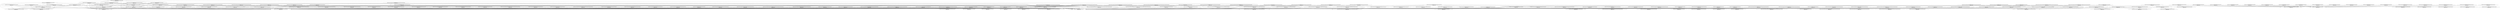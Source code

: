 digraph G {
  "org.apache.commons.lang3$StringUtils#rightPad(java.lang.String,int)" [label="org.apache.commons.lang3$StringUtils#rightPad(java.lang.String,int)\nP(Fail|Node)=0.00"];
  "org.apache.commons.lang3$StringUtils#repeat(char,int)" [label="org.apache.commons.lang3$StringUtils#repeat(char,int)\nP(Fail|Node)=0.00"];
  "org.apache.commons.lang3$StringUtils#isEmpty(java.lang.CharSequence)" [label="org.apache.commons.lang3$StringUtils#isEmpty(java.lang.CharSequence)\nP(Fail|Node)=0.00"];
  "org.apache.commons.lang3$StringUtils#rightPad(java.lang.String,int,char)" [label="org.apache.commons.lang3$StringUtils#rightPad(java.lang.String,int,char)\nP(Fail|Node)=0.00"];
  "org.apache.commons.lang3$StringUtils#rightPad(java.lang.String,int,java.lang.String)" [label="org.apache.commons.lang3$StringUtils#rightPad(java.lang.String,int,java.lang.String)\nP(Fail|Node)=0.00"];
  "org.apache.commons.lang3$StringUtils#<clinit>()" [label="org.apache.commons.lang3$StringUtils#<clinit>()\nP(Fail|Node)=0.00"];
  "org.apache.commons.lang3$StringUtils#containsNone(java.lang.CharSequence,java.lang.String)" [label="org.apache.commons.lang3$StringUtils#containsNone(java.lang.CharSequence,java.lang.String)\nP(Fail|Node)=0.00"];
  "org.apache.commons.lang3$StringUtils#containsNone(java.lang.CharSequence,char[])" [label="org.apache.commons.lang3$StringUtils#containsNone(java.lang.CharSequence,char[])\nP(Fail|Node)=0.00"];
  "org.apache.commons.lang3$StringUtils#deleteWhitespace(java.lang.String)" [label="org.apache.commons.lang3$StringUtils#deleteWhitespace(java.lang.String)\nP(Fail|Node)=0.00"];
  "org.apache.commons.lang3$StringUtils#join(java.lang.Iterable,char)" [label="org.apache.commons.lang3$StringUtils#join(java.lang.Iterable,char)\nP(Fail|Node)=0.00"];
  "org.apache.commons.lang3$StringUtils#join(java.util.Iterator,char)" [label="org.apache.commons.lang3$StringUtils#join(java.util.Iterator,char)\nP(Fail|Node)=0.00"];
  "org.apache.commons.lang3.math$NumberUtils#toDouble(java.lang.String)" [label="org.apache.commons.lang3.math$NumberUtils#toDouble(java.lang.String)\nP(Fail|Node)=0.00"];
  "org.apache.commons.lang3.math$NumberUtils#<clinit>()" [label="org.apache.commons.lang3.math$NumberUtils#<clinit>()\nP(Fail|Node)=0.00"];
  "org.apache.commons.lang3.math$NumberUtils#toDouble(java.lang.String,double)" [label="org.apache.commons.lang3.math$NumberUtils#toDouble(java.lang.String,double)\nP(Fail|Node)=0.00"];
  "org.apache.commons.lang3$StringUtils#endsWith(java.lang.CharSequence,java.lang.CharSequence)" [label="org.apache.commons.lang3$StringUtils#endsWith(java.lang.CharSequence,java.lang.CharSequence)\nP(Fail|Node)=0.00"];
  "org.apache.commons.lang3$StringUtils#endsWith(java.lang.CharSequence,java.lang.CharSequence,boolean)" [label="org.apache.commons.lang3$StringUtils#endsWith(java.lang.CharSequence,java.lang.CharSequence,boolean)\nP(Fail|Node)=0.00"];
  "org.apache.commons.lang3$StringUtils#containsOnly(java.lang.CharSequence,java.lang.String)" [label="org.apache.commons.lang3$StringUtils#containsOnly(java.lang.CharSequence,java.lang.String)\nP(Fail|Node)=0.00"];
  "org.apache.commons.lang3$StringUtils#indexOfAnyBut(java.lang.CharSequence,char[])" [label="org.apache.commons.lang3$StringUtils#indexOfAnyBut(java.lang.CharSequence,char[])\nP(Fail|Node)=0.00"];
  "org.apache.commons.lang3$StringUtils#containsOnly(java.lang.CharSequence,char[])" [label="org.apache.commons.lang3$StringUtils#containsOnly(java.lang.CharSequence,char[])\nP(Fail|Node)=0.00"];
  "org.apache.commons.lang3$StringUtils#stripToNull(java.lang.String)" [label="org.apache.commons.lang3$StringUtils#stripToNull(java.lang.String)\nP(Fail|Node)=0.00"];
  "org.apache.commons.lang3$StringUtils#stripStart(java.lang.String,java.lang.String)" [label="org.apache.commons.lang3$StringUtils#stripStart(java.lang.String,java.lang.String)\nP(Fail|Node)=0.00"];
  "org.apache.commons.lang3$StringUtils#strip(java.lang.String,java.lang.String)" [label="org.apache.commons.lang3$StringUtils#strip(java.lang.String,java.lang.String)\nP(Fail|Node)=0.00"];
  "org.apache.commons.lang3$StringUtils#stripEnd(java.lang.String,java.lang.String)" [label="org.apache.commons.lang3$StringUtils#stripEnd(java.lang.String,java.lang.String)\nP(Fail|Node)=0.00"];
  "org.apache.commons.lang3$StringUtils#join(short[],char)" [label="org.apache.commons.lang3$StringUtils#join(short[],char)\nP(Fail|Node)=0.00"];
  "org.apache.commons.lang3$StringUtils#join(short[],char,int,int)" [label="org.apache.commons.lang3$StringUtils#join(short[],char,int,int)\nP(Fail|Node)=0.00"];
  "org.apache.commons.lang3$StringUtils#join(long[],char)" [label="org.apache.commons.lang3$StringUtils#join(long[],char)\nP(Fail|Node)=0.00"];
  "org.apache.commons.lang3$StringUtils#join(long[],char,int,int)" [label="org.apache.commons.lang3$StringUtils#join(long[],char,int,int)\nP(Fail|Node)=0.00"];
  "org.apache.commons.lang3$StringUtils#prependIfMissing(java.lang.String,java.lang.CharSequence,boolean,java.lang.CharSequence[])" [label="org.apache.commons.lang3$StringUtils#prependIfMissing(java.lang.String,java.lang.CharSequence,boolean,java.lang.CharSequence[])\nP(Fail|Node)=0.00"];
  "org.apache.commons.lang3$StringUtils#startsWith(java.lang.CharSequence,java.lang.CharSequence,boolean)" [label="org.apache.commons.lang3$StringUtils#startsWith(java.lang.CharSequence,java.lang.CharSequence,boolean)\nP(Fail|Node)=0.00"];
  "org.apache.commons.lang3$StringUtils#substringBefore(java.lang.String,java.lang.String)" [label="org.apache.commons.lang3$StringUtils#substringBefore(java.lang.String,java.lang.String)\nP(Fail|Node)=0.00"];
  "org.apache.commons.lang3$StringUtils#join(byte[],char)" [label="org.apache.commons.lang3$StringUtils#join(byte[],char)\nP(Fail|Node)=0.00"];
  "org.apache.commons.lang3$StringUtils#join(byte[],char,int,int)" [label="org.apache.commons.lang3$StringUtils#join(byte[],char,int,int)\nP(Fail|Node)=0.00"];
  "org.apache.commons.lang3$StringUtils#lastIndexOfIgnoreCase(java.lang.CharSequence,java.lang.CharSequence)" [label="org.apache.commons.lang3$StringUtils#lastIndexOfIgnoreCase(java.lang.CharSequence,java.lang.CharSequence)\nP(Fail|Node)=0.00"];
  "org.apache.commons.lang3$StringUtils#lastIndexOfIgnoreCase(java.lang.CharSequence,java.lang.CharSequence,int)" [label="org.apache.commons.lang3$StringUtils#lastIndexOfIgnoreCase(java.lang.CharSequence,java.lang.CharSequence,int)\nP(Fail|Node)=0.00"];
  "org.apache.commons.lang3.math$NumberUtils#max(byte[])" [label="org.apache.commons.lang3.math$NumberUtils#max(byte[])\nP(Fail|Node)=0.00"];
  "org.apache.commons.lang3.math$NumberUtils#validateArray(java.lang.Object)" [label="org.apache.commons.lang3.math$NumberUtils#validateArray(java.lang.Object)\nP(Fail|Node)=0.00"];
  "org.apache.commons.lang3.math$NumberUtils#createNumber(java.lang.String)" [label="org.apache.commons.lang3.math$NumberUtils#createNumber(java.lang.String)\nP(Fail|Node)=0.00"];
  "org.apache.commons.lang3.math$NumberUtils#createLong(java.lang.String)" [label="org.apache.commons.lang3.math$NumberUtils#createLong(java.lang.String)\nP(Fail|Node)=0.00"];
  "org.apache.commons.lang3.math$NumberUtils#createBigInteger(java.lang.String)" [label="org.apache.commons.lang3.math$NumberUtils#createBigInteger(java.lang.String)\nP(Fail|Node)=0.00"];
  "org.apache.commons.lang3.math$NumberUtils#createInteger(java.lang.String)" [label="org.apache.commons.lang3.math$NumberUtils#createInteger(java.lang.String)\nP(Fail|Node)=0.00"];
  "org.apache.commons.lang3.math$NumberUtils#createBigDecimal(java.lang.String)" [label="org.apache.commons.lang3.math$NumberUtils#createBigDecimal(java.lang.String)\nP(Fail|Node)=0.00"];
  "org.apache.commons.lang3.math$NumberUtils#isDigits(java.lang.String)" [label="org.apache.commons.lang3.math$NumberUtils#isDigits(java.lang.String)\nP(Fail|Node)=0.00"];
  "org.apache.commons.lang3.math$NumberUtils#createDouble(java.lang.String)" [label="org.apache.commons.lang3.math$NumberUtils#createDouble(java.lang.String)\nP(Fail|Node)=0.00"];
  "org.apache.commons.lang3.math$NumberUtils#createFloat(java.lang.String)" [label="org.apache.commons.lang3.math$NumberUtils#createFloat(java.lang.String)\nP(Fail|Node)=0.00"];
  "org.apache.commons.lang3.math$NumberUtils#isAllZeros(java.lang.String)" [label="org.apache.commons.lang3.math$NumberUtils#isAllZeros(java.lang.String)\nP(Fail|Node)=0.00"];
  "org.apache.commons.lang3$StringUtils#isBlank(java.lang.CharSequence)" [label="org.apache.commons.lang3$StringUtils#isBlank(java.lang.CharSequence)\nP(Fail|Node)=0.00"];
  "org.apache.commons.lang3$StringUtils#endsWithIgnoreCase(java.lang.CharSequence,java.lang.CharSequence)" [label="org.apache.commons.lang3$StringUtils#endsWithIgnoreCase(java.lang.CharSequence,java.lang.CharSequence)\nP(Fail|Node)=0.00"];
  "org.apache.commons.lang3$StringUtils#split(java.lang.String,java.lang.String)" [label="org.apache.commons.lang3$StringUtils#split(java.lang.String,java.lang.String)\nP(Fail|Node)=0.00"];
  "org.apache.commons.lang3$StringUtils#splitWorker(java.lang.String,java.lang.String,int,boolean)" [label="org.apache.commons.lang3$StringUtils#splitWorker(java.lang.String,java.lang.String,int,boolean)\nP(Fail|Node)=0.00"];
  "org.apache.commons.lang3$StringUtils#splitByCharacterType(java.lang.String)" [label="org.apache.commons.lang3$StringUtils#splitByCharacterType(java.lang.String)\nP(Fail|Node)=0.00"];
  "org.apache.commons.lang3$StringUtils#splitByCharacterType(java.lang.String,boolean)" [label="org.apache.commons.lang3$StringUtils#splitByCharacterType(java.lang.String,boolean)\nP(Fail|Node)=0.00"];
  "org.apache.commons.lang3$StringUtils#remove(java.lang.String,java.lang.String)" [label="org.apache.commons.lang3$StringUtils#remove(java.lang.String,java.lang.String)\nP(Fail|Node)=0.00"];
  "org.apache.commons.lang3$StringUtils#replace(java.lang.String,java.lang.String,java.lang.String,int)" [label="org.apache.commons.lang3$StringUtils#replace(java.lang.String,java.lang.String,java.lang.String,int)\nP(Fail|Node)=0.00"];
  "org.apache.commons.lang3$StringUtils#strip(java.lang.String)" [label="org.apache.commons.lang3$StringUtils#strip(java.lang.String)\nP(Fail|Node)=0.00"];
  "org.apache.commons.lang3.math$NumberUtils#max(long[])" [label="org.apache.commons.lang3.math$NumberUtils#max(long[])\nP(Fail|Node)=0.00"];
  "org.apache.commons.lang3$StringUtils#center(java.lang.String,int)" [label="org.apache.commons.lang3$StringUtils#center(java.lang.String,int)\nP(Fail|Node)=0.00"];
  "org.apache.commons.lang3$StringUtils#leftPad(java.lang.String,int,char)" [label="org.apache.commons.lang3$StringUtils#leftPad(java.lang.String,int,char)\nP(Fail|Node)=0.00"];
  "org.apache.commons.lang3$StringUtils#leftPad(java.lang.String,int,java.lang.String)" [label="org.apache.commons.lang3$StringUtils#leftPad(java.lang.String,int,java.lang.String)\nP(Fail|Node)=0.00"];
  "org.apache.commons.lang3$StringUtils#center(java.lang.String,int,char)" [label="org.apache.commons.lang3$StringUtils#center(java.lang.String,int,char)\nP(Fail|Node)=0.00"];
  "org.apache.commons.lang3$StringUtils#splitByWholeSeparatorWorker(java.lang.String,java.lang.String,int,boolean)" [label="org.apache.commons.lang3$StringUtils#splitByWholeSeparatorWorker(java.lang.String,java.lang.String,int,boolean)\nP(Fail|Node)=0.00"];
  "org.apache.commons.lang3.math$NumberUtils#isNumber(java.lang.String)" [label="org.apache.commons.lang3.math$NumberUtils#isNumber(java.lang.String)\nP(Fail|Node)=0.00"];
  "org.apache.commons.lang3$StringUtils#splitByWholeSeparator(java.lang.String,java.lang.String)" [label="org.apache.commons.lang3$StringUtils#splitByWholeSeparator(java.lang.String,java.lang.String)\nP(Fail|Node)=0.00"];
  "org.apache.commons.lang3$StringUtils#substringBeforeLast(java.lang.String,java.lang.String)" [label="org.apache.commons.lang3$StringUtils#substringBeforeLast(java.lang.String,java.lang.String)\nP(Fail|Node)=0.00"];
  "org.apache.commons.lang3$StringUtils#difference(java.lang.String,java.lang.String)" [label="org.apache.commons.lang3$StringUtils#difference(java.lang.String,java.lang.String)\nP(Fail|Node)=0.00"];
  "org.apache.commons.lang3$StringUtils#indexOfDifference(java.lang.CharSequence,java.lang.CharSequence)" [label="org.apache.commons.lang3$StringUtils#indexOfDifference(java.lang.CharSequence,java.lang.CharSequence)\nP(Fail|Node)=0.00"];
  "org.apache.commons.lang3$StringUtils#split(java.lang.String,java.lang.String,int)" [label="org.apache.commons.lang3$StringUtils#split(java.lang.String,java.lang.String,int)\nP(Fail|Node)=0.00"];
  "org.apache.commons.lang3.math$NumberUtils#toShort(java.lang.String)" [label="org.apache.commons.lang3.math$NumberUtils#toShort(java.lang.String)\nP(Fail|Node)=0.00"];
  "org.apache.commons.lang3.math$NumberUtils#toShort(java.lang.String,short)" [label="org.apache.commons.lang3.math$NumberUtils#toShort(java.lang.String,short)\nP(Fail|Node)=0.00"];
  "org.apache.commons.lang3$StringUtils#join(java.lang.Object[])" [label="org.apache.commons.lang3$StringUtils#join(java.lang.Object[])\nP(Fail|Node)=0.00"];
  "org.apache.commons.lang3$StringUtils#join(java.lang.Object[],java.lang.String,int,int)" [label="org.apache.commons.lang3$StringUtils#join(java.lang.Object[],java.lang.String,int,int)\nP(Fail|Node)=0.00"];
  "org.apache.commons.lang3$StringUtils#join(java.lang.Object[],java.lang.String)" [label="org.apache.commons.lang3$StringUtils#join(java.lang.Object[],java.lang.String)\nP(Fail|Node)=0.00"];
  "org.apache.commons.lang3$StringUtils#indexOfAny(java.lang.CharSequence,char[])" [label="org.apache.commons.lang3$StringUtils#indexOfAny(java.lang.CharSequence,char[])\nP(Fail|Node)=0.00"];
  "org.apache.commons.lang3$StringUtils#join(int[],char)" [label="org.apache.commons.lang3$StringUtils#join(int[],char)\nP(Fail|Node)=0.00"];
  "org.apache.commons.lang3$StringUtils#join(int[],char,int,int)" [label="org.apache.commons.lang3$StringUtils#join(int[],char,int,int)\nP(Fail|Node)=0.00"];
  "org.apache.commons.lang3$StringUtils#startsWithAny(java.lang.CharSequence,java.lang.CharSequence[])" [label="org.apache.commons.lang3$StringUtils#startsWithAny(java.lang.CharSequence,java.lang.CharSequence[])\nP(Fail|Node)=0.00"];
  "org.apache.commons.lang3$StringUtils#startsWith(java.lang.CharSequence,java.lang.CharSequence)" [label="org.apache.commons.lang3$StringUtils#startsWith(java.lang.CharSequence,java.lang.CharSequence)\nP(Fail|Node)=0.00"];
  "org.apache.commons.lang3$StringUtils#join(java.lang.Iterable,java.lang.String)" [label="org.apache.commons.lang3$StringUtils#join(java.lang.Iterable,java.lang.String)\nP(Fail|Node)=0.00"];
  "org.apache.commons.lang3$StringUtils#join(java.util.Iterator,java.lang.String)" [label="org.apache.commons.lang3$StringUtils#join(java.util.Iterator,java.lang.String)\nP(Fail|Node)=0.00"];
  "org.apache.commons.lang3$StringUtils#substringsBetween(java.lang.String,java.lang.String,java.lang.String)" [label="org.apache.commons.lang3$StringUtils#substringsBetween(java.lang.String,java.lang.String,java.lang.String)\nP(Fail|Node)=0.00"];
  "org.apache.commons.lang3$StringUtils#swapCase(java.lang.String)" [label="org.apache.commons.lang3$StringUtils#swapCase(java.lang.String)\nP(Fail|Node)=0.00"];
  "org.apache.commons.lang3$StringUtils#abbreviate(java.lang.String,int)" [label="org.apache.commons.lang3$StringUtils#abbreviate(java.lang.String,int)\nP(Fail|Node)=0.00"];
  "org.apache.commons.lang3$StringUtils#abbreviate(java.lang.String,int,int)" [label="org.apache.commons.lang3$StringUtils#abbreviate(java.lang.String,int,int)\nP(Fail|Node)=0.00"];
  "org.apache.commons.lang3$StringUtils#stripAll(java.lang.String[],java.lang.String)" [label="org.apache.commons.lang3$StringUtils#stripAll(java.lang.String[],java.lang.String)\nP(Fail|Node)=0.00"];
  "org.apache.commons.lang3$StringUtils#removeEndIgnoreCase(java.lang.String,java.lang.String)" [label="org.apache.commons.lang3$StringUtils#removeEndIgnoreCase(java.lang.String,java.lang.String)\nP(Fail|Node)=0.00"];
  "org.apache.commons.lang3$StringUtils#center(java.lang.String,int,java.lang.String)" [label="org.apache.commons.lang3$StringUtils#center(java.lang.String,int,java.lang.String)\nP(Fail|Node)=0.00"];
  "org.apache.commons.lang3$StringUtils#isAllLowerCase(java.lang.CharSequence)" [label="org.apache.commons.lang3$StringUtils#isAllLowerCase(java.lang.CharSequence)\nP(Fail|Node)=0.00"];
  "org.apache.commons.lang3$StringUtils#join(char[],char)" [label="org.apache.commons.lang3$StringUtils#join(char[],char)\nP(Fail|Node)=0.00"];
  "org.apache.commons.lang3$StringUtils#join(char[],char,int,int)" [label="org.apache.commons.lang3$StringUtils#join(char[],char,int,int)\nP(Fail|Node)=0.00"];
  "org.apache.commons.lang3$StringUtils#replaceEachRepeatedly(java.lang.String,java.lang.String[],java.lang.String[])" [label="org.apache.commons.lang3$StringUtils#replaceEachRepeatedly(java.lang.String,java.lang.String[],java.lang.String[])\nP(Fail|Node)=0.00"];
  "org.apache.commons.lang3$StringUtils#replaceEach(java.lang.String,java.lang.String[],java.lang.String[],boolean,int)" [label="org.apache.commons.lang3$StringUtils#replaceEach(java.lang.String,java.lang.String[],java.lang.String[],boolean,int)\nP(Fail|Node)=0.00"];
  "org.apache.commons.lang3$StringUtils#prependIfMissingIgnoreCase(java.lang.String,java.lang.CharSequence,java.lang.CharSequence[])" [label="org.apache.commons.lang3$StringUtils#prependIfMissingIgnoreCase(java.lang.String,java.lang.CharSequence,java.lang.CharSequence[])\nP(Fail|Node)=0.00"];
  "org.apache.commons.lang3$StringUtils#splitByWholeSeparatorPreserveAllTokens(java.lang.String,java.lang.String)" [label="org.apache.commons.lang3$StringUtils#splitByWholeSeparatorPreserveAllTokens(java.lang.String,java.lang.String)\nP(Fail|Node)=0.00"];
  "org.apache.commons.lang3.math$NumberUtils#min(byte[])" [label="org.apache.commons.lang3.math$NumberUtils#min(byte[])\nP(Fail|Node)=0.00"];
  "org.apache.commons.lang3$StringUtils#indexOf(java.lang.CharSequence,int,int)" [label="org.apache.commons.lang3$StringUtils#indexOf(java.lang.CharSequence,int,int)\nP(Fail|Node)=0.00"];
  "org.apache.commons.lang3$StringUtils#removeStartIgnoreCase(java.lang.String,java.lang.String)" [label="org.apache.commons.lang3$StringUtils#removeStartIgnoreCase(java.lang.String,java.lang.String)\nP(Fail|Node)=0.00"];
  "org.apache.commons.lang3$StringUtils#startsWithIgnoreCase(java.lang.CharSequence,java.lang.CharSequence)" [label="org.apache.commons.lang3$StringUtils#startsWithIgnoreCase(java.lang.CharSequence,java.lang.CharSequence)\nP(Fail|Node)=0.00"];
  "org.apache.commons.lang3$StringUtils#repeat(java.lang.String,java.lang.String,int)" [label="org.apache.commons.lang3$StringUtils#repeat(java.lang.String,java.lang.String,int)\nP(Fail|Node)=0.00"];
  "org.apache.commons.lang3$StringUtils#repeat(java.lang.String,int)" [label="org.apache.commons.lang3$StringUtils#repeat(java.lang.String,int)\nP(Fail|Node)=0.00"];
  "org.apache.commons.lang3$StringUtils#removeEnd(java.lang.String,java.lang.String)" [label="org.apache.commons.lang3$StringUtils#removeEnd(java.lang.String,java.lang.String)\nP(Fail|Node)=0.00"];
  "org.apache.commons.lang3$StringUtils#defaultIfBlank(java.lang.CharSequence,java.lang.CharSequence)" [label="org.apache.commons.lang3$StringUtils#defaultIfBlank(java.lang.CharSequence,java.lang.CharSequence)\nP(Fail|Node)=0.00"];
  "org.apache.commons.lang3$StringUtils#join(double[],char)" [label="org.apache.commons.lang3$StringUtils#join(double[],char)\nP(Fail|Node)=0.00"];
  "org.apache.commons.lang3$StringUtils#join(double[],char,int,int)" [label="org.apache.commons.lang3$StringUtils#join(double[],char,int,int)\nP(Fail|Node)=0.00"];
  "org.apache.commons.lang3.math$NumberUtils#max(double[])" [label="org.apache.commons.lang3.math$NumberUtils#max(double[])\nP(Fail|Node)=0.00"];
  "org.apache.commons.lang3$StringUtils#indexOfAny(java.lang.CharSequence,java.lang.String)" [label="org.apache.commons.lang3$StringUtils#indexOfAny(java.lang.CharSequence,java.lang.String)\nP(Fail|Node)=0.00"];
  "org.apache.commons.lang3$StringUtils#join(java.lang.Object[],char)" [label="org.apache.commons.lang3$StringUtils#join(java.lang.Object[],char)\nP(Fail|Node)=0.00"];
  "org.apache.commons.lang3$StringUtils#join(java.lang.Object[],char,int,int)" [label="org.apache.commons.lang3$StringUtils#join(java.lang.Object[],char,int,int)\nP(Fail|Node)=0.00"];
  "org.apache.commons.lang3$StringUtils#splitByWholeSeparator(java.lang.String,java.lang.String,int)" [label="org.apache.commons.lang3$StringUtils#splitByWholeSeparator(java.lang.String,java.lang.String,int)\nP(Fail|Node)=0.00"];
  "org.apache.commons.lang3$StringUtils#indexOfAnyBut(java.lang.CharSequence,java.lang.CharSequence)" [label="org.apache.commons.lang3$StringUtils#indexOfAnyBut(java.lang.CharSequence,java.lang.CharSequence)\nP(Fail|Node)=0.00"];
  "org.apache.commons.lang3$StringUtils#ordinalIndexOf(java.lang.CharSequence,java.lang.CharSequence,int)" [label="org.apache.commons.lang3$StringUtils#ordinalIndexOf(java.lang.CharSequence,java.lang.CharSequence,int)\nP(Fail|Node)=0.00"];
  "org.apache.commons.lang3$StringUtils#ordinalIndexOf(java.lang.CharSequence,java.lang.CharSequence,int,boolean)" [label="org.apache.commons.lang3$StringUtils#ordinalIndexOf(java.lang.CharSequence,java.lang.CharSequence,int,boolean)\nP(Fail|Node)=0.00"];
  "org.apache.commons.lang3$StringUtils#defaultIfEmpty(java.lang.CharSequence,java.lang.CharSequence)" [label="org.apache.commons.lang3$StringUtils#defaultIfEmpty(java.lang.CharSequence,java.lang.CharSequence)\nP(Fail|Node)=0.00"];
  "org.apache.commons.lang3$StringUtils#join(float[],char)" [label="org.apache.commons.lang3$StringUtils#join(float[],char)\nP(Fail|Node)=0.00"];
  "org.apache.commons.lang3$StringUtils#join(float[],char,int,int)" [label="org.apache.commons.lang3$StringUtils#join(float[],char,int,int)\nP(Fail|Node)=0.00"];
  "org.apache.commons.lang3$StringUtils#normalizeSpace(java.lang.String)" [label="org.apache.commons.lang3$StringUtils#normalizeSpace(java.lang.String)\nP(Fail|Node)=0.00"];
  "org.apache.commons.lang3$StringUtils#trim(java.lang.String)" [label="org.apache.commons.lang3$StringUtils#trim(java.lang.String)\nP(Fail|Node)=0.00"];
  "org.apache.commons.lang3$StringUtils#substringBetween(java.lang.String,java.lang.String)" [label="org.apache.commons.lang3$StringUtils#substringBetween(java.lang.String,java.lang.String)\nP(Fail|Node)=0.00"];
  "org.apache.commons.lang3$StringUtils#substringBetween(java.lang.String,java.lang.String,java.lang.String)" [label="org.apache.commons.lang3$StringUtils#substringBetween(java.lang.String,java.lang.String,java.lang.String)\nP(Fail|Node)=0.00"];
  "org.apache.commons.lang3$StringUtils#substringAfterLast(java.lang.String,java.lang.String)" [label="org.apache.commons.lang3$StringUtils#substringAfterLast(java.lang.String,java.lang.String)\nP(Fail|Node)=0.00"];
  "org.apache.commons.lang3$StringUtils#removePattern(java.lang.String,java.lang.String)" [label="org.apache.commons.lang3$StringUtils#removePattern(java.lang.String,java.lang.String)\nP(Fail|Node)=0.00"];
  "org.apache.commons.lang3$StringUtils#replacePattern(java.lang.String,java.lang.String,java.lang.String)" [label="org.apache.commons.lang3$StringUtils#replacePattern(java.lang.String,java.lang.String,java.lang.String)\nP(Fail|Node)=0.00"];
  "org.apache.commons.lang3$StringUtils#splitPreserveAllTokens(java.lang.String,java.lang.String,int)" [label="org.apache.commons.lang3$StringUtils#splitPreserveAllTokens(java.lang.String,java.lang.String,int)\nP(Fail|Node)=0.00"];
  "org.apache.commons.lang3$StringUtils#replaceChars(java.lang.String,java.lang.String,java.lang.String)" [label="org.apache.commons.lang3$StringUtils#replaceChars(java.lang.String,java.lang.String,java.lang.String)\nP(Fail|Node)=0.00"];
  "org.apache.commons.lang3$StringUtils#isNotEmpty(java.lang.CharSequence)" [label="org.apache.commons.lang3$StringUtils#isNotEmpty(java.lang.CharSequence)\nP(Fail|Node)=0.00"];
  "org.apache.commons.lang3$StringUtils#replaceOnce(java.lang.String,java.lang.String,java.lang.String)" [label="org.apache.commons.lang3$StringUtils#replaceOnce(java.lang.String,java.lang.String,java.lang.String)\nP(Fail|Node)=0.00"];
  "org.apache.commons.lang3$StringUtils#stripToEmpty(java.lang.String)" [label="org.apache.commons.lang3$StringUtils#stripToEmpty(java.lang.String)\nP(Fail|Node)=0.00"];
  "org.apache.commons.lang3$StringUtils#replaceEach(java.lang.String,java.lang.String[],java.lang.String[])" [label="org.apache.commons.lang3$StringUtils#replaceEach(java.lang.String,java.lang.String[],java.lang.String[])\nP(Fail|Node)=0.00"];
  "org.apache.commons.lang3$StringUtils#stripAll(java.lang.String[])" [label="org.apache.commons.lang3$StringUtils#stripAll(java.lang.String[])\nP(Fail|Node)=0.00"];
  "org.apache.commons.lang3$StringUtils#splitPreserveAllTokens(java.lang.String)" [label="org.apache.commons.lang3$StringUtils#splitPreserveAllTokens(java.lang.String)\nP(Fail|Node)=0.00"];
  "org.apache.commons.lang3.math$NumberUtils#max(short[])" [label="org.apache.commons.lang3.math$NumberUtils#max(short[])\nP(Fail|Node)=0.00"];
  "org.apache.commons.lang3$StringUtils#split(java.lang.String)" [label="org.apache.commons.lang3$StringUtils#split(java.lang.String)\nP(Fail|Node)=0.00"];
  "org.apache.commons.lang3$StringUtils#appendIfMissingIgnoreCase(java.lang.String,java.lang.CharSequence,java.lang.CharSequence[])" [label="org.apache.commons.lang3$StringUtils#appendIfMissingIgnoreCase(java.lang.String,java.lang.CharSequence,java.lang.CharSequence[])\nP(Fail|Node)=0.00"];
  "org.apache.commons.lang3$StringUtils#appendIfMissing(java.lang.String,java.lang.CharSequence,boolean,java.lang.CharSequence[])" [label="org.apache.commons.lang3$StringUtils#appendIfMissing(java.lang.String,java.lang.CharSequence,boolean,java.lang.CharSequence[])\nP(Fail|Node)=0.00"];
  "org.apache.commons.lang3$StringUtils#countMatches(java.lang.CharSequence,java.lang.CharSequence)" [label="org.apache.commons.lang3$StringUtils#countMatches(java.lang.CharSequence,java.lang.CharSequence)\nP(Fail|Node)=0.00"];
  "org.apache.commons.lang3$StringUtils#lastIndexOf(java.lang.CharSequence,int)" [label="org.apache.commons.lang3$StringUtils#lastIndexOf(java.lang.CharSequence,int)\nP(Fail|Node)=0.00"];
  "org.apache.commons.lang3.math$NumberUtils#toInt(java.lang.String)" [label="org.apache.commons.lang3.math$NumberUtils#toInt(java.lang.String)\nP(Fail|Node)=0.00"];
  "org.apache.commons.lang3.math$NumberUtils#toInt(java.lang.String,int)" [label="org.apache.commons.lang3.math$NumberUtils#toInt(java.lang.String,int)\nP(Fail|Node)=0.00"];
  "org.apache.commons.lang3$StringUtils#containsWhitespace(java.lang.CharSequence)" [label="org.apache.commons.lang3$StringUtils#containsWhitespace(java.lang.CharSequence)\nP(Fail|Node)=0.00"];
  "org.apache.commons.lang3$StringUtils#splitPreserveAllTokens(java.lang.String,char)" [label="org.apache.commons.lang3$StringUtils#splitPreserveAllTokens(java.lang.String,char)\nP(Fail|Node)=0.00"];
  "org.apache.commons.lang3$StringUtils#splitWorker(java.lang.String,char,boolean)" [label="org.apache.commons.lang3$StringUtils#splitWorker(java.lang.String,char,boolean)\nP(Fail|Node)=0.00"];
  "org.apache.commons.lang3$StringUtils#reverseDelimited(java.lang.String,char)" [label="org.apache.commons.lang3$StringUtils#reverseDelimited(java.lang.String,char)\nP(Fail|Node)=0.00"];
  "org.apache.commons.lang3$StringUtils#split(java.lang.String,char)" [label="org.apache.commons.lang3$StringUtils#split(java.lang.String,char)\nP(Fail|Node)=0.00"];
  "org.apache.commons.lang3.math$NumberUtils#min(short[])" [label="org.apache.commons.lang3.math$NumberUtils#min(short[])\nP(Fail|Node)=0.00"];
  "org.apache.commons.lang3$StringUtils#containsAny(java.lang.CharSequence,java.lang.CharSequence)" [label="org.apache.commons.lang3$StringUtils#containsAny(java.lang.CharSequence,java.lang.CharSequence)\nP(Fail|Node)=0.00"];
  "org.apache.commons.lang3$StringUtils#containsAny(java.lang.CharSequence,char[])" [label="org.apache.commons.lang3$StringUtils#containsAny(java.lang.CharSequence,char[])\nP(Fail|Node)=0.00"];
  "org.apache.commons.lang3.math$NumberUtils#max(float[])" [label="org.apache.commons.lang3.math$NumberUtils#max(float[])\nP(Fail|Node)=0.00"];
  "org.apache.commons.lang3$StringUtils#splitPreserveAllTokens(java.lang.String,java.lang.String)" [label="org.apache.commons.lang3$StringUtils#splitPreserveAllTokens(java.lang.String,java.lang.String)\nP(Fail|Node)=0.00"];
  "org.apache.commons.lang3.math$NumberUtils#toByte(java.lang.String)" [label="org.apache.commons.lang3.math$NumberUtils#toByte(java.lang.String)\nP(Fail|Node)=0.00"];
  "org.apache.commons.lang3.math$NumberUtils#toByte(java.lang.String,byte)" [label="org.apache.commons.lang3.math$NumberUtils#toByte(java.lang.String,byte)\nP(Fail|Node)=0.00"];
  "org.apache.commons.lang3$StringUtils#chomp(java.lang.String,java.lang.String)" [label="org.apache.commons.lang3$StringUtils#chomp(java.lang.String,java.lang.String)\nP(Fail|Node)=0.00"];
  "org.apache.commons.lang3$StringUtils#replace(java.lang.String,java.lang.String,java.lang.String)" [label="org.apache.commons.lang3$StringUtils#replace(java.lang.String,java.lang.String,java.lang.String)\nP(Fail|Node)=0.00"];
  "org.apache.commons.lang3.math$NumberUtils#min(float[])" [label="org.apache.commons.lang3.math$NumberUtils#min(float[])\nP(Fail|Node)=0.00"];
  "org.apache.commons.lang3$StringUtils#contains(java.lang.CharSequence,int)" [label="org.apache.commons.lang3$StringUtils#contains(java.lang.CharSequence,int)\nP(Fail|Node)=0.00"];
  "org.apache.commons.lang3.math$NumberUtils#min(double[])" [label="org.apache.commons.lang3.math$NumberUtils#min(double[])\nP(Fail|Node)=0.00"];
  "org.apache.commons.lang3$StringUtils#lastOrdinalIndexOf(java.lang.CharSequence,java.lang.CharSequence,int)" [label="org.apache.commons.lang3$StringUtils#lastOrdinalIndexOf(java.lang.CharSequence,java.lang.CharSequence,int)\nP(Fail|Node)=0.00"];
  "org.apache.commons.lang3$StringUtils#substringAfter(java.lang.String,java.lang.String)" [label="org.apache.commons.lang3$StringUtils#substringAfter(java.lang.String,java.lang.String)\nP(Fail|Node)=0.00"];
  "org.apache.commons.lang3$StringUtils#indexOfIgnoreCase(java.lang.CharSequence,java.lang.CharSequence)" [label="org.apache.commons.lang3$StringUtils#indexOfIgnoreCase(java.lang.CharSequence,java.lang.CharSequence)\nP(Fail|Node)=0.00"];
  "org.apache.commons.lang3$StringUtils#indexOfIgnoreCase(java.lang.CharSequence,java.lang.CharSequence,int)" [label="org.apache.commons.lang3$StringUtils#indexOfIgnoreCase(java.lang.CharSequence,java.lang.CharSequence,int)\nP(Fail|Node)=0.00"];
  "org.apache.commons.lang3$StringUtils#leftPad(java.lang.String,int)" [label="org.apache.commons.lang3$StringUtils#leftPad(java.lang.String,int)\nP(Fail|Node)=0.00"];
  "org.apache.commons.lang3$StringUtils#prependIfMissing(java.lang.String,java.lang.CharSequence,java.lang.CharSequence[])" [label="org.apache.commons.lang3$StringUtils#prependIfMissing(java.lang.String,java.lang.CharSequence,java.lang.CharSequence[])\nP(Fail|Node)=0.00"];
  "org.apache.commons.lang3.math$NumberUtils#toFloat(java.lang.String)" [label="org.apache.commons.lang3.math$NumberUtils#toFloat(java.lang.String)\nP(Fail|Node)=0.00"];
  "org.apache.commons.lang3.math$NumberUtils#toFloat(java.lang.String,float)" [label="org.apache.commons.lang3.math$NumberUtils#toFloat(java.lang.String,float)\nP(Fail|Node)=0.00"];
  "org.apache.commons.lang3$StringUtils#isNotBlank(java.lang.CharSequence)" [label="org.apache.commons.lang3$StringUtils#isNotBlank(java.lang.CharSequence)\nP(Fail|Node)=0.00"];
  "org.apache.commons.lang3$StringUtils#remove(java.lang.String,char)" [label="org.apache.commons.lang3$StringUtils#remove(java.lang.String,char)\nP(Fail|Node)=0.00"];
  "org.apache.commons.lang3$StringUtils#removeStart(java.lang.String,java.lang.String)" [label="org.apache.commons.lang3$StringUtils#removeStart(java.lang.String,java.lang.String)\nP(Fail|Node)=0.00"];
  "org.apache.commons.lang3$StringUtils#chomp(java.lang.String)" [label="org.apache.commons.lang3$StringUtils#chomp(java.lang.String)\nP(Fail|Node)=0.00"];
  "org.apache.commons.lang3$StringUtils#endsWithAny(java.lang.CharSequence,java.lang.CharSequence[])" [label="org.apache.commons.lang3$StringUtils#endsWithAny(java.lang.CharSequence,java.lang.CharSequence[])\nP(Fail|Node)=0.00"];
  "org.apache.commons.lang3.math$NumberUtils#min(int[])" [label="org.apache.commons.lang3.math$NumberUtils#min(int[])\nP(Fail|Node)=0.00"];
  "org.apache.commons.lang3$StringUtils#isAllUpperCase(java.lang.CharSequence)" [label="org.apache.commons.lang3$StringUtils#isAllUpperCase(java.lang.CharSequence)\nP(Fail|Node)=0.00"];
  "org.apache.commons.lang3$StringUtils#splitByCharacterTypeCamelCase(java.lang.String)" [label="org.apache.commons.lang3$StringUtils#splitByCharacterTypeCamelCase(java.lang.String)\nP(Fail|Node)=0.00"];
  "org.apache.commons.lang3$StringUtils#abbreviateMiddle(java.lang.String,java.lang.String,int)" [label="org.apache.commons.lang3$StringUtils#abbreviateMiddle(java.lang.String,java.lang.String,int)\nP(Fail|Node)=0.00"];
  "org.apache.commons.lang3$StringUtils#splitByWholeSeparatorPreserveAllTokens(java.lang.String,java.lang.String,int)" [label="org.apache.commons.lang3$StringUtils#splitByWholeSeparatorPreserveAllTokens(java.lang.String,java.lang.String,int)\nP(Fail|Node)=0.00"];
  "org.apache.commons.lang3$StringUtils#appendIfMissing(java.lang.String,java.lang.CharSequence,java.lang.CharSequence[])" [label="org.apache.commons.lang3$StringUtils#appendIfMissing(java.lang.String,java.lang.CharSequence,java.lang.CharSequence[])\nP(Fail|Node)=0.00"];
  "org.apache.commons.lang3$StringUtils#indexOf(java.lang.CharSequence,int)" [label="org.apache.commons.lang3$StringUtils#indexOf(java.lang.CharSequence,int)\nP(Fail|Node)=0.00"];
  "org.apache.commons.lang3$StringUtils#trimToNull(java.lang.String)" [label="org.apache.commons.lang3$StringUtils#trimToNull(java.lang.String)\nP(Fail|Node)=0.00"];
  "org.apache.commons.lang3.math$NumberUtils#min(long[])" [label="org.apache.commons.lang3.math$NumberUtils#min(long[])\nP(Fail|Node)=0.00"];
  "org.apache.commons.lang3.math$NumberUtils#toLong(java.lang.String)" [label="org.apache.commons.lang3.math$NumberUtils#toLong(java.lang.String)\nP(Fail|Node)=0.00"];
  "org.apache.commons.lang3.math$NumberUtils#toLong(java.lang.String,long)" [label="org.apache.commons.lang3.math$NumberUtils#toLong(java.lang.String,long)\nP(Fail|Node)=0.00"];
  "org.apache.commons.lang3$StringUtils#getCommonPrefix(java.lang.String[])" [label="org.apache.commons.lang3$StringUtils#getCommonPrefix(java.lang.String[])\nP(Fail|Node)=0.00"];
  "org.apache.commons.lang3$StringUtils#indexOfDifference(java.lang.CharSequence[])" [label="org.apache.commons.lang3$StringUtils#indexOfDifference(java.lang.CharSequence[])\nP(Fail|Node)=0.00"];
  "org.apache.commons.lang3.math$NumberUtils#max(int[])" [label="org.apache.commons.lang3.math$NumberUtils#max(int[])\nP(Fail|Node)=0.00"];
  "org.apache.commons.lang3$StringUtils#lastIndexOf(java.lang.CharSequence,int,int)" [label="org.apache.commons.lang3$StringUtils#lastIndexOf(java.lang.CharSequence,int,int)\nP(Fail|Node)=0.00"];
  "org.apache.commons.lang3$StringUtils#rightPad(java.lang.String,int)" -> "org.apache.commons.lang3$StringUtils#repeat(char,int)";
  "org.apache.commons.lang3$StringUtils#rightPad(java.lang.String,int)" -> "org.apache.commons.lang3$StringUtils#isEmpty(java.lang.CharSequence)";
  "org.apache.commons.lang3$StringUtils#rightPad(java.lang.String,int)" -> "org.apache.commons.lang3$StringUtils#rightPad(java.lang.String,int,char)";
  "org.apache.commons.lang3$StringUtils#rightPad(java.lang.String,int)" -> "org.apache.commons.lang3$StringUtils#rightPad(java.lang.String,int,java.lang.String)";
  "org.apache.commons.lang3$StringUtils#rightPad(java.lang.String,int)" -> "org.apache.commons.lang3$StringUtils#<clinit>()";
  "org.apache.commons.lang3$StringUtils#rightPad(java.lang.String,int,char)" -> "org.apache.commons.lang3$StringUtils#repeat(char,int)";
  "org.apache.commons.lang3$StringUtils#rightPad(java.lang.String,int,char)" -> "org.apache.commons.lang3$StringUtils#isEmpty(java.lang.CharSequence)";
  "org.apache.commons.lang3$StringUtils#rightPad(java.lang.String,int,char)" -> "org.apache.commons.lang3$StringUtils#rightPad(java.lang.String,int,java.lang.String)";
  "org.apache.commons.lang3$StringUtils#rightPad(java.lang.String,int,char)" -> "org.apache.commons.lang3$StringUtils#<clinit>()";
  "org.apache.commons.lang3$StringUtils#rightPad(java.lang.String,int,java.lang.String)" -> "org.apache.commons.lang3$StringUtils#repeat(char,int)";
  "org.apache.commons.lang3$StringUtils#rightPad(java.lang.String,int,java.lang.String)" -> "org.apache.commons.lang3$StringUtils#isEmpty(java.lang.CharSequence)";
  "org.apache.commons.lang3$StringUtils#rightPad(java.lang.String,int,java.lang.String)" -> "org.apache.commons.lang3$StringUtils#rightPad(java.lang.String,int,char)";
  "org.apache.commons.lang3$StringUtils#rightPad(java.lang.String,int,java.lang.String)" -> "org.apache.commons.lang3$StringUtils#<clinit>()";
  "org.apache.commons.lang3$StringUtils#containsNone(java.lang.CharSequence,java.lang.String)" -> "org.apache.commons.lang3$StringUtils#containsNone(java.lang.CharSequence,char[])";
  "org.apache.commons.lang3$StringUtils#containsNone(java.lang.CharSequence,java.lang.String)" -> "org.apache.commons.lang3$StringUtils#<clinit>()";
  "org.apache.commons.lang3$StringUtils#deleteWhitespace(java.lang.String)" -> "org.apache.commons.lang3$StringUtils#isEmpty(java.lang.CharSequence)";
  "org.apache.commons.lang3$StringUtils#deleteWhitespace(java.lang.String)" -> "org.apache.commons.lang3$StringUtils#<clinit>()";
  "org.apache.commons.lang3$StringUtils#join(java.lang.Iterable,char)" -> "org.apache.commons.lang3$StringUtils#<clinit>()";
  "org.apache.commons.lang3$StringUtils#join(java.lang.Iterable,char)" -> "org.apache.commons.lang3$StringUtils#join(java.util.Iterator,char)";
  "org.apache.commons.lang3.math$NumberUtils#toDouble(java.lang.String)" -> "org.apache.commons.lang3.math$NumberUtils#<clinit>()";
  "org.apache.commons.lang3.math$NumberUtils#toDouble(java.lang.String)" -> "org.apache.commons.lang3.math$NumberUtils#toDouble(java.lang.String,double)";
  "org.apache.commons.lang3$StringUtils#endsWith(java.lang.CharSequence,java.lang.CharSequence)" -> "org.apache.commons.lang3$StringUtils#endsWith(java.lang.CharSequence,java.lang.CharSequence,boolean)";
  "org.apache.commons.lang3$StringUtils#endsWith(java.lang.CharSequence,java.lang.CharSequence)" -> "org.apache.commons.lang3$StringUtils#<clinit>()";
  "org.apache.commons.lang3$StringUtils#containsOnly(java.lang.CharSequence,java.lang.String)" -> "org.apache.commons.lang3$StringUtils#indexOfAnyBut(java.lang.CharSequence,char[])";
  "org.apache.commons.lang3$StringUtils#containsOnly(java.lang.CharSequence,java.lang.String)" -> "org.apache.commons.lang3$StringUtils#containsOnly(java.lang.CharSequence,char[])";
  "org.apache.commons.lang3$StringUtils#containsOnly(java.lang.CharSequence,java.lang.String)" -> "org.apache.commons.lang3$StringUtils#isEmpty(java.lang.CharSequence)";
  "org.apache.commons.lang3$StringUtils#containsOnly(java.lang.CharSequence,java.lang.String)" -> "org.apache.commons.lang3$StringUtils#<clinit>()";
  "org.apache.commons.lang3$StringUtils#indexOfAnyBut(java.lang.CharSequence,char[])" -> "org.apache.commons.lang3$StringUtils#isEmpty(java.lang.CharSequence)";
  "org.apache.commons.lang3$StringUtils#indexOfAnyBut(java.lang.CharSequence,char[])" -> "org.apache.commons.lang3$StringUtils#<clinit>()";
  "org.apache.commons.lang3$StringUtils#containsOnly(java.lang.CharSequence,char[])" -> "org.apache.commons.lang3$StringUtils#indexOfAnyBut(java.lang.CharSequence,char[])";
  "org.apache.commons.lang3$StringUtils#containsOnly(java.lang.CharSequence,char[])" -> "org.apache.commons.lang3$StringUtils#isEmpty(java.lang.CharSequence)";
  "org.apache.commons.lang3$StringUtils#containsOnly(java.lang.CharSequence,char[])" -> "org.apache.commons.lang3$StringUtils#<clinit>()";
  "org.apache.commons.lang3$StringUtils#stripToNull(java.lang.String)" -> "org.apache.commons.lang3$StringUtils#stripStart(java.lang.String,java.lang.String)";
  "org.apache.commons.lang3$StringUtils#stripToNull(java.lang.String)" -> "org.apache.commons.lang3$StringUtils#strip(java.lang.String,java.lang.String)";
  "org.apache.commons.lang3$StringUtils#stripToNull(java.lang.String)" -> "org.apache.commons.lang3$StringUtils#isEmpty(java.lang.CharSequence)";
  "org.apache.commons.lang3$StringUtils#stripToNull(java.lang.String)" -> "org.apache.commons.lang3$StringUtils#stripEnd(java.lang.String,java.lang.String)";
  "org.apache.commons.lang3$StringUtils#stripToNull(java.lang.String)" -> "org.apache.commons.lang3$StringUtils#<clinit>()";
  "org.apache.commons.lang3$StringUtils#strip(java.lang.String,java.lang.String)" -> "org.apache.commons.lang3$StringUtils#stripStart(java.lang.String,java.lang.String)";
  "org.apache.commons.lang3$StringUtils#strip(java.lang.String,java.lang.String)" -> "org.apache.commons.lang3$StringUtils#isEmpty(java.lang.CharSequence)";
  "org.apache.commons.lang3$StringUtils#strip(java.lang.String,java.lang.String)" -> "org.apache.commons.lang3$StringUtils#stripEnd(java.lang.String,java.lang.String)";
  "org.apache.commons.lang3$StringUtils#strip(java.lang.String,java.lang.String)" -> "org.apache.commons.lang3$StringUtils#<clinit>()";
  "org.apache.commons.lang3$StringUtils#join(short[],char)" -> "org.apache.commons.lang3$StringUtils#join(short[],char,int,int)";
  "org.apache.commons.lang3$StringUtils#join(short[],char)" -> "org.apache.commons.lang3$StringUtils#<clinit>()";
  "org.apache.commons.lang3$StringUtils#join(long[],char)" -> "org.apache.commons.lang3$StringUtils#join(long[],char,int,int)";
  "org.apache.commons.lang3$StringUtils#join(long[],char)" -> "org.apache.commons.lang3$StringUtils#<clinit>()";
  "org.apache.commons.lang3$StringUtils#prependIfMissing(java.lang.String,java.lang.CharSequence,boolean,java.lang.CharSequence[])" -> "org.apache.commons.lang3$StringUtils#isEmpty(java.lang.CharSequence)";
  "org.apache.commons.lang3$StringUtils#prependIfMissing(java.lang.String,java.lang.CharSequence,boolean,java.lang.CharSequence[])" -> "org.apache.commons.lang3$StringUtils#<clinit>()";
  "org.apache.commons.lang3$StringUtils#prependIfMissing(java.lang.String,java.lang.CharSequence,boolean,java.lang.CharSequence[])" -> "org.apache.commons.lang3$StringUtils#startsWith(java.lang.CharSequence,java.lang.CharSequence,boolean)";
  "org.apache.commons.lang3$StringUtils#substringBefore(java.lang.String,java.lang.String)" -> "org.apache.commons.lang3$StringUtils#isEmpty(java.lang.CharSequence)";
  "org.apache.commons.lang3$StringUtils#substringBefore(java.lang.String,java.lang.String)" -> "org.apache.commons.lang3$StringUtils#<clinit>()";
  "org.apache.commons.lang3$StringUtils#join(byte[],char)" -> "org.apache.commons.lang3$StringUtils#join(byte[],char,int,int)";
  "org.apache.commons.lang3$StringUtils#join(byte[],char)" -> "org.apache.commons.lang3$StringUtils#<clinit>()";
  "org.apache.commons.lang3$StringUtils#lastIndexOfIgnoreCase(java.lang.CharSequence,java.lang.CharSequence)" -> "org.apache.commons.lang3$StringUtils#lastIndexOfIgnoreCase(java.lang.CharSequence,java.lang.CharSequence,int)";
  "org.apache.commons.lang3$StringUtils#lastIndexOfIgnoreCase(java.lang.CharSequence,java.lang.CharSequence)" -> "org.apache.commons.lang3$StringUtils#<clinit>()";
  "org.apache.commons.lang3.math$NumberUtils#max(byte[])" -> "org.apache.commons.lang3.math$NumberUtils#<clinit>()";
  "org.apache.commons.lang3.math$NumberUtils#max(byte[])" -> "org.apache.commons.lang3.math$NumberUtils#validateArray(java.lang.Object)";
  "org.apache.commons.lang3.math$NumberUtils#createNumber(java.lang.String)" -> "org.apache.commons.lang3.math$NumberUtils#createLong(java.lang.String)";
  "org.apache.commons.lang3.math$NumberUtils#createNumber(java.lang.String)" -> "org.apache.commons.lang3.math$NumberUtils#<clinit>()";
  "org.apache.commons.lang3.math$NumberUtils#createNumber(java.lang.String)" -> "org.apache.commons.lang3.math$NumberUtils#createBigInteger(java.lang.String)";
  "org.apache.commons.lang3.math$NumberUtils#createNumber(java.lang.String)" -> "org.apache.commons.lang3.math$NumberUtils#createInteger(java.lang.String)";
  "org.apache.commons.lang3.math$NumberUtils#createNumber(java.lang.String)" -> "org.apache.commons.lang3.math$NumberUtils#createBigDecimal(java.lang.String)";
  "org.apache.commons.lang3.math$NumberUtils#createNumber(java.lang.String)" -> "org.apache.commons.lang3$StringUtils#isEmpty(java.lang.CharSequence)";
  "org.apache.commons.lang3.math$NumberUtils#createNumber(java.lang.String)" -> "org.apache.commons.lang3.math$NumberUtils#isDigits(java.lang.String)";
  "org.apache.commons.lang3.math$NumberUtils#createNumber(java.lang.String)" -> "org.apache.commons.lang3.math$NumberUtils#createDouble(java.lang.String)";
  "org.apache.commons.lang3.math$NumberUtils#createNumber(java.lang.String)" -> "org.apache.commons.lang3$StringUtils#<clinit>()";
  "org.apache.commons.lang3.math$NumberUtils#createNumber(java.lang.String)" -> "org.apache.commons.lang3.math$NumberUtils#createFloat(java.lang.String)";
  "org.apache.commons.lang3.math$NumberUtils#createNumber(java.lang.String)" -> "org.apache.commons.lang3.math$NumberUtils#isAllZeros(java.lang.String)";
  "org.apache.commons.lang3.math$NumberUtils#createNumber(java.lang.String)" -> "org.apache.commons.lang3$StringUtils#isBlank(java.lang.CharSequence)";
  "org.apache.commons.lang3.math$NumberUtils#createBigDecimal(java.lang.String)" -> "org.apache.commons.lang3$StringUtils#<clinit>()";
  "org.apache.commons.lang3.math$NumberUtils#createBigDecimal(java.lang.String)" -> "org.apache.commons.lang3$StringUtils#isBlank(java.lang.CharSequence)";
  "org.apache.commons.lang3.math$NumberUtils#isDigits(java.lang.String)" -> "org.apache.commons.lang3$StringUtils#isEmpty(java.lang.CharSequence)";
  "org.apache.commons.lang3.math$NumberUtils#isDigits(java.lang.String)" -> "org.apache.commons.lang3$StringUtils#<clinit>()";
  "org.apache.commons.lang3$StringUtils#endsWithIgnoreCase(java.lang.CharSequence,java.lang.CharSequence)" -> "org.apache.commons.lang3$StringUtils#endsWith(java.lang.CharSequence,java.lang.CharSequence,boolean)";
  "org.apache.commons.lang3$StringUtils#endsWithIgnoreCase(java.lang.CharSequence,java.lang.CharSequence)" -> "org.apache.commons.lang3$StringUtils#<clinit>()";
  "org.apache.commons.lang3$StringUtils#split(java.lang.String,java.lang.String)" -> "org.apache.commons.lang3$StringUtils#splitWorker(java.lang.String,java.lang.String,int,boolean)";
  "org.apache.commons.lang3$StringUtils#split(java.lang.String,java.lang.String)" -> "org.apache.commons.lang3$StringUtils#<clinit>()";
  "org.apache.commons.lang3$StringUtils#splitByCharacterType(java.lang.String)" -> "org.apache.commons.lang3$StringUtils#splitByCharacterType(java.lang.String,boolean)";
  "org.apache.commons.lang3$StringUtils#splitByCharacterType(java.lang.String)" -> "org.apache.commons.lang3$StringUtils#<clinit>()";
  "org.apache.commons.lang3$StringUtils#remove(java.lang.String,java.lang.String)" -> "org.apache.commons.lang3$StringUtils#replace(java.lang.String,java.lang.String,java.lang.String,int)";
  "org.apache.commons.lang3$StringUtils#remove(java.lang.String,java.lang.String)" -> "org.apache.commons.lang3$StringUtils#isEmpty(java.lang.CharSequence)";
  "org.apache.commons.lang3$StringUtils#remove(java.lang.String,java.lang.String)" -> "org.apache.commons.lang3$StringUtils#<clinit>()";
  "org.apache.commons.lang3$StringUtils#replace(java.lang.String,java.lang.String,java.lang.String,int)" -> "org.apache.commons.lang3$StringUtils#isEmpty(java.lang.CharSequence)";
  "org.apache.commons.lang3$StringUtils#replace(java.lang.String,java.lang.String,java.lang.String,int)" -> "org.apache.commons.lang3$StringUtils#<clinit>()";
  "org.apache.commons.lang3$StringUtils#strip(java.lang.String)" -> "org.apache.commons.lang3$StringUtils#stripStart(java.lang.String,java.lang.String)";
  "org.apache.commons.lang3$StringUtils#strip(java.lang.String)" -> "org.apache.commons.lang3$StringUtils#strip(java.lang.String,java.lang.String)";
  "org.apache.commons.lang3$StringUtils#strip(java.lang.String)" -> "org.apache.commons.lang3$StringUtils#isEmpty(java.lang.CharSequence)";
  "org.apache.commons.lang3$StringUtils#strip(java.lang.String)" -> "org.apache.commons.lang3$StringUtils#stripEnd(java.lang.String,java.lang.String)";
  "org.apache.commons.lang3$StringUtils#strip(java.lang.String)" -> "org.apache.commons.lang3$StringUtils#<clinit>()";
  "org.apache.commons.lang3.math$NumberUtils#max(long[])" -> "org.apache.commons.lang3.math$NumberUtils#<clinit>()";
  "org.apache.commons.lang3.math$NumberUtils#max(long[])" -> "org.apache.commons.lang3.math$NumberUtils#validateArray(java.lang.Object)";
  "org.apache.commons.lang3$StringUtils#center(java.lang.String,int)" -> "org.apache.commons.lang3$StringUtils#repeat(char,int)";
  "org.apache.commons.lang3$StringUtils#center(java.lang.String,int)" -> "org.apache.commons.lang3$StringUtils#isEmpty(java.lang.CharSequence)";
  "org.apache.commons.lang3$StringUtils#center(java.lang.String,int)" -> "org.apache.commons.lang3$StringUtils#leftPad(java.lang.String,int,char)";
  "org.apache.commons.lang3$StringUtils#center(java.lang.String,int)" -> "org.apache.commons.lang3$StringUtils#rightPad(java.lang.String,int,char)";
  "org.apache.commons.lang3$StringUtils#center(java.lang.String,int)" -> "org.apache.commons.lang3$StringUtils#rightPad(java.lang.String,int,java.lang.String)";
  "org.apache.commons.lang3$StringUtils#center(java.lang.String,int)" -> "org.apache.commons.lang3$StringUtils#<clinit>()";
  "org.apache.commons.lang3$StringUtils#center(java.lang.String,int)" -> "org.apache.commons.lang3$StringUtils#leftPad(java.lang.String,int,java.lang.String)";
  "org.apache.commons.lang3$StringUtils#center(java.lang.String,int)" -> "org.apache.commons.lang3$StringUtils#center(java.lang.String,int,char)";
  "org.apache.commons.lang3$StringUtils#leftPad(java.lang.String,int,char)" -> "org.apache.commons.lang3$StringUtils#repeat(char,int)";
  "org.apache.commons.lang3$StringUtils#leftPad(java.lang.String,int,char)" -> "org.apache.commons.lang3$StringUtils#isEmpty(java.lang.CharSequence)";
  "org.apache.commons.lang3$StringUtils#leftPad(java.lang.String,int,char)" -> "org.apache.commons.lang3$StringUtils#<clinit>()";
  "org.apache.commons.lang3$StringUtils#leftPad(java.lang.String,int,char)" -> "org.apache.commons.lang3$StringUtils#leftPad(java.lang.String,int,java.lang.String)";
  "org.apache.commons.lang3$StringUtils#leftPad(java.lang.String,int,java.lang.String)" -> "org.apache.commons.lang3$StringUtils#repeat(char,int)";
  "org.apache.commons.lang3$StringUtils#leftPad(java.lang.String,int,java.lang.String)" -> "org.apache.commons.lang3$StringUtils#isEmpty(java.lang.CharSequence)";
  "org.apache.commons.lang3$StringUtils#leftPad(java.lang.String,int,java.lang.String)" -> "org.apache.commons.lang3$StringUtils#leftPad(java.lang.String,int,char)";
  "org.apache.commons.lang3$StringUtils#leftPad(java.lang.String,int,java.lang.String)" -> "org.apache.commons.lang3$StringUtils#<clinit>()";
  "org.apache.commons.lang3$StringUtils#center(java.lang.String,int,char)" -> "org.apache.commons.lang3$StringUtils#repeat(char,int)";
  "org.apache.commons.lang3$StringUtils#center(java.lang.String,int,char)" -> "org.apache.commons.lang3$StringUtils#isEmpty(java.lang.CharSequence)";
  "org.apache.commons.lang3$StringUtils#center(java.lang.String,int,char)" -> "org.apache.commons.lang3$StringUtils#leftPad(java.lang.String,int,char)";
  "org.apache.commons.lang3$StringUtils#center(java.lang.String,int,char)" -> "org.apache.commons.lang3$StringUtils#rightPad(java.lang.String,int,char)";
  "org.apache.commons.lang3$StringUtils#center(java.lang.String,int,char)" -> "org.apache.commons.lang3$StringUtils#rightPad(java.lang.String,int,java.lang.String)";
  "org.apache.commons.lang3$StringUtils#center(java.lang.String,int,char)" -> "org.apache.commons.lang3$StringUtils#<clinit>()";
  "org.apache.commons.lang3$StringUtils#center(java.lang.String,int,char)" -> "org.apache.commons.lang3$StringUtils#leftPad(java.lang.String,int,java.lang.String)";
  "org.apache.commons.lang3$StringUtils#splitByWholeSeparatorWorker(java.lang.String,java.lang.String,int,boolean)" -> "org.apache.commons.lang3$StringUtils#splitWorker(java.lang.String,java.lang.String,int,boolean)";
  "org.apache.commons.lang3$StringUtils#splitByWholeSeparatorWorker(java.lang.String,java.lang.String,int,boolean)" -> "org.apache.commons.lang3$StringUtils#<clinit>()";
  "org.apache.commons.lang3.math$NumberUtils#isNumber(java.lang.String)" -> "org.apache.commons.lang3$StringUtils#isEmpty(java.lang.CharSequence)";
  "org.apache.commons.lang3.math$NumberUtils#isNumber(java.lang.String)" -> "org.apache.commons.lang3$StringUtils#<clinit>()";
  "org.apache.commons.lang3$StringUtils#splitByWholeSeparator(java.lang.String,java.lang.String)" -> "org.apache.commons.lang3$StringUtils#splitWorker(java.lang.String,java.lang.String,int,boolean)";
  "org.apache.commons.lang3$StringUtils#splitByWholeSeparator(java.lang.String,java.lang.String)" -> "org.apache.commons.lang3$StringUtils#splitByWholeSeparatorWorker(java.lang.String,java.lang.String,int,boolean)";
  "org.apache.commons.lang3$StringUtils#splitByWholeSeparator(java.lang.String,java.lang.String)" -> "org.apache.commons.lang3$StringUtils#<clinit>()";
  "org.apache.commons.lang3$StringUtils#substringBeforeLast(java.lang.String,java.lang.String)" -> "org.apache.commons.lang3$StringUtils#isEmpty(java.lang.CharSequence)";
  "org.apache.commons.lang3$StringUtils#substringBeforeLast(java.lang.String,java.lang.String)" -> "org.apache.commons.lang3$StringUtils#<clinit>()";
  "org.apache.commons.lang3$StringUtils#difference(java.lang.String,java.lang.String)" -> "org.apache.commons.lang3$StringUtils#indexOfDifference(java.lang.CharSequence,java.lang.CharSequence)";
  "org.apache.commons.lang3$StringUtils#difference(java.lang.String,java.lang.String)" -> "org.apache.commons.lang3$StringUtils#<clinit>()";
  "org.apache.commons.lang3$StringUtils#split(java.lang.String,java.lang.String,int)" -> "org.apache.commons.lang3$StringUtils#splitWorker(java.lang.String,java.lang.String,int,boolean)";
  "org.apache.commons.lang3$StringUtils#split(java.lang.String,java.lang.String,int)" -> "org.apache.commons.lang3$StringUtils#<clinit>()";
  "org.apache.commons.lang3.math$NumberUtils#toShort(java.lang.String)" -> "org.apache.commons.lang3.math$NumberUtils#toShort(java.lang.String,short)";
  "org.apache.commons.lang3.math$NumberUtils#toShort(java.lang.String)" -> "org.apache.commons.lang3.math$NumberUtils#<clinit>()";
  "org.apache.commons.lang3$StringUtils#join(java.lang.Object[])" -> "org.apache.commons.lang3$StringUtils#join(java.lang.Object[],java.lang.String,int,int)";
  "org.apache.commons.lang3$StringUtils#join(java.lang.Object[])" -> "org.apache.commons.lang3$StringUtils#<clinit>()";
  "org.apache.commons.lang3$StringUtils#join(java.lang.Object[])" -> "org.apache.commons.lang3$StringUtils#join(java.lang.Object[],java.lang.String)";
  "org.apache.commons.lang3$StringUtils#join(java.lang.Object[],java.lang.String)" -> "org.apache.commons.lang3$StringUtils#join(java.lang.Object[],java.lang.String,int,int)";
  "org.apache.commons.lang3$StringUtils#join(java.lang.Object[],java.lang.String)" -> "org.apache.commons.lang3$StringUtils#<clinit>()";
  "org.apache.commons.lang3$StringUtils#indexOfAny(java.lang.CharSequence,char[])" -> "org.apache.commons.lang3$StringUtils#isEmpty(java.lang.CharSequence)";
  "org.apache.commons.lang3$StringUtils#indexOfAny(java.lang.CharSequence,char[])" -> "org.apache.commons.lang3$StringUtils#<clinit>()";
  "org.apache.commons.lang3$StringUtils#join(int[],char)" -> "org.apache.commons.lang3$StringUtils#join(int[],char,int,int)";
  "org.apache.commons.lang3$StringUtils#join(int[],char)" -> "org.apache.commons.lang3$StringUtils#<clinit>()";
  "org.apache.commons.lang3$StringUtils#startsWithAny(java.lang.CharSequence,java.lang.CharSequence[])" -> "org.apache.commons.lang3$StringUtils#isEmpty(java.lang.CharSequence)";
  "org.apache.commons.lang3$StringUtils#startsWithAny(java.lang.CharSequence,java.lang.CharSequence[])" -> "org.apache.commons.lang3$StringUtils#<clinit>()";
  "org.apache.commons.lang3$StringUtils#startsWithAny(java.lang.CharSequence,java.lang.CharSequence[])" -> "org.apache.commons.lang3$StringUtils#startsWith(java.lang.CharSequence,java.lang.CharSequence,boolean)";
  "org.apache.commons.lang3$StringUtils#startsWithAny(java.lang.CharSequence,java.lang.CharSequence[])" -> "org.apache.commons.lang3$StringUtils#startsWith(java.lang.CharSequence,java.lang.CharSequence)";
  "org.apache.commons.lang3$StringUtils#startsWith(java.lang.CharSequence,java.lang.CharSequence)" -> "org.apache.commons.lang3$StringUtils#<clinit>()";
  "org.apache.commons.lang3$StringUtils#startsWith(java.lang.CharSequence,java.lang.CharSequence)" -> "org.apache.commons.lang3$StringUtils#startsWith(java.lang.CharSequence,java.lang.CharSequence,boolean)";
  "org.apache.commons.lang3$StringUtils#join(java.lang.Iterable,java.lang.String)" -> "org.apache.commons.lang3$StringUtils#<clinit>()";
  "org.apache.commons.lang3$StringUtils#join(java.lang.Iterable,java.lang.String)" -> "org.apache.commons.lang3$StringUtils#join(java.util.Iterator,java.lang.String)";
  "org.apache.commons.lang3$StringUtils#substringsBetween(java.lang.String,java.lang.String,java.lang.String)" -> "org.apache.commons.lang3$StringUtils#isEmpty(java.lang.CharSequence)";
  "org.apache.commons.lang3$StringUtils#substringsBetween(java.lang.String,java.lang.String,java.lang.String)" -> "org.apache.commons.lang3$StringUtils#<clinit>()";
  "org.apache.commons.lang3$StringUtils#swapCase(java.lang.String)" -> "org.apache.commons.lang3$StringUtils#isEmpty(java.lang.CharSequence)";
  "org.apache.commons.lang3$StringUtils#swapCase(java.lang.String)" -> "org.apache.commons.lang3$StringUtils#<clinit>()";
  "org.apache.commons.lang3$StringUtils#abbreviate(java.lang.String,int)" -> "org.apache.commons.lang3$StringUtils#abbreviate(java.lang.String,int,int)";
  "org.apache.commons.lang3$StringUtils#abbreviate(java.lang.String,int)" -> "org.apache.commons.lang3$StringUtils#<clinit>()";
  "org.apache.commons.lang3$StringUtils#abbreviate(java.lang.String,int,int)" -> "org.apache.commons.lang3$StringUtils#abbreviate(java.lang.String,int)";
  "org.apache.commons.lang3$StringUtils#abbreviate(java.lang.String,int,int)" -> "org.apache.commons.lang3$StringUtils#<clinit>()";
  "org.apache.commons.lang3$StringUtils#stripAll(java.lang.String[],java.lang.String)" -> "org.apache.commons.lang3$StringUtils#stripStart(java.lang.String,java.lang.String)";
  "org.apache.commons.lang3$StringUtils#stripAll(java.lang.String[],java.lang.String)" -> "org.apache.commons.lang3$StringUtils#strip(java.lang.String,java.lang.String)";
  "org.apache.commons.lang3$StringUtils#stripAll(java.lang.String[],java.lang.String)" -> "org.apache.commons.lang3$StringUtils#isEmpty(java.lang.CharSequence)";
  "org.apache.commons.lang3$StringUtils#stripAll(java.lang.String[],java.lang.String)" -> "org.apache.commons.lang3$StringUtils#stripEnd(java.lang.String,java.lang.String)";
  "org.apache.commons.lang3$StringUtils#stripAll(java.lang.String[],java.lang.String)" -> "org.apache.commons.lang3$StringUtils#<clinit>()";
  "org.apache.commons.lang3$StringUtils#removeEndIgnoreCase(java.lang.String,java.lang.String)" -> "org.apache.commons.lang3$StringUtils#endsWithIgnoreCase(java.lang.CharSequence,java.lang.CharSequence)";
  "org.apache.commons.lang3$StringUtils#removeEndIgnoreCase(java.lang.String,java.lang.String)" -> "org.apache.commons.lang3$StringUtils#isEmpty(java.lang.CharSequence)";
  "org.apache.commons.lang3$StringUtils#removeEndIgnoreCase(java.lang.String,java.lang.String)" -> "org.apache.commons.lang3$StringUtils#endsWith(java.lang.CharSequence,java.lang.CharSequence,boolean)";
  "org.apache.commons.lang3$StringUtils#removeEndIgnoreCase(java.lang.String,java.lang.String)" -> "org.apache.commons.lang3$StringUtils#<clinit>()";
  "org.apache.commons.lang3$StringUtils#center(java.lang.String,int,java.lang.String)" -> "org.apache.commons.lang3$StringUtils#repeat(char,int)";
  "org.apache.commons.lang3$StringUtils#center(java.lang.String,int,java.lang.String)" -> "org.apache.commons.lang3$StringUtils#isEmpty(java.lang.CharSequence)";
  "org.apache.commons.lang3$StringUtils#center(java.lang.String,int,java.lang.String)" -> "org.apache.commons.lang3$StringUtils#leftPad(java.lang.String,int,char)";
  "org.apache.commons.lang3$StringUtils#center(java.lang.String,int,java.lang.String)" -> "org.apache.commons.lang3$StringUtils#rightPad(java.lang.String,int,char)";
  "org.apache.commons.lang3$StringUtils#center(java.lang.String,int,java.lang.String)" -> "org.apache.commons.lang3$StringUtils#rightPad(java.lang.String,int,java.lang.String)";
  "org.apache.commons.lang3$StringUtils#center(java.lang.String,int,java.lang.String)" -> "org.apache.commons.lang3$StringUtils#<clinit>()";
  "org.apache.commons.lang3$StringUtils#center(java.lang.String,int,java.lang.String)" -> "org.apache.commons.lang3$StringUtils#leftPad(java.lang.String,int,java.lang.String)";
  "org.apache.commons.lang3$StringUtils#isAllLowerCase(java.lang.CharSequence)" -> "org.apache.commons.lang3$StringUtils#isEmpty(java.lang.CharSequence)";
  "org.apache.commons.lang3$StringUtils#isAllLowerCase(java.lang.CharSequence)" -> "org.apache.commons.lang3$StringUtils#<clinit>()";
  "org.apache.commons.lang3$StringUtils#join(char[],char)" -> "org.apache.commons.lang3$StringUtils#<clinit>()";
  "org.apache.commons.lang3$StringUtils#join(char[],char)" -> "org.apache.commons.lang3$StringUtils#join(char[],char,int,int)";
  "org.apache.commons.lang3$StringUtils#replaceEachRepeatedly(java.lang.String,java.lang.String[],java.lang.String[])" -> "org.apache.commons.lang3$StringUtils#<clinit>()";
  "org.apache.commons.lang3$StringUtils#replaceEachRepeatedly(java.lang.String,java.lang.String[],java.lang.String[])" -> "org.apache.commons.lang3$StringUtils#replaceEach(java.lang.String,java.lang.String[],java.lang.String[],boolean,int)";
  "org.apache.commons.lang3$StringUtils#replaceEach(java.lang.String,java.lang.String[],java.lang.String[],boolean,int)" -> "org.apache.commons.lang3$StringUtils#<clinit>()";
  "org.apache.commons.lang3$StringUtils#prependIfMissingIgnoreCase(java.lang.String,java.lang.CharSequence,java.lang.CharSequence[])" -> "org.apache.commons.lang3$StringUtils#prependIfMissing(java.lang.String,java.lang.CharSequence,boolean,java.lang.CharSequence[])";
  "org.apache.commons.lang3$StringUtils#prependIfMissingIgnoreCase(java.lang.String,java.lang.CharSequence,java.lang.CharSequence[])" -> "org.apache.commons.lang3$StringUtils#isEmpty(java.lang.CharSequence)";
  "org.apache.commons.lang3$StringUtils#prependIfMissingIgnoreCase(java.lang.String,java.lang.CharSequence,java.lang.CharSequence[])" -> "org.apache.commons.lang3$StringUtils#<clinit>()";
  "org.apache.commons.lang3$StringUtils#prependIfMissingIgnoreCase(java.lang.String,java.lang.CharSequence,java.lang.CharSequence[])" -> "org.apache.commons.lang3$StringUtils#startsWith(java.lang.CharSequence,java.lang.CharSequence,boolean)";
  "org.apache.commons.lang3$StringUtils#splitByWholeSeparatorPreserveAllTokens(java.lang.String,java.lang.String)" -> "org.apache.commons.lang3$StringUtils#splitWorker(java.lang.String,java.lang.String,int,boolean)";
  "org.apache.commons.lang3$StringUtils#splitByWholeSeparatorPreserveAllTokens(java.lang.String,java.lang.String)" -> "org.apache.commons.lang3$StringUtils#splitByWholeSeparatorWorker(java.lang.String,java.lang.String,int,boolean)";
  "org.apache.commons.lang3$StringUtils#splitByWholeSeparatorPreserveAllTokens(java.lang.String,java.lang.String)" -> "org.apache.commons.lang3$StringUtils#<clinit>()";
  "org.apache.commons.lang3.math$NumberUtils#min(byte[])" -> "org.apache.commons.lang3.math$NumberUtils#<clinit>()";
  "org.apache.commons.lang3.math$NumberUtils#min(byte[])" -> "org.apache.commons.lang3.math$NumberUtils#validateArray(java.lang.Object)";
  "org.apache.commons.lang3$StringUtils#indexOf(java.lang.CharSequence,int,int)" -> "org.apache.commons.lang3$StringUtils#isEmpty(java.lang.CharSequence)";
  "org.apache.commons.lang3$StringUtils#indexOf(java.lang.CharSequence,int,int)" -> "org.apache.commons.lang3$StringUtils#<clinit>()";
  "org.apache.commons.lang3$StringUtils#removeStartIgnoreCase(java.lang.String,java.lang.String)" -> "org.apache.commons.lang3$StringUtils#startsWithIgnoreCase(java.lang.CharSequence,java.lang.CharSequence)";
  "org.apache.commons.lang3$StringUtils#removeStartIgnoreCase(java.lang.String,java.lang.String)" -> "org.apache.commons.lang3$StringUtils#isEmpty(java.lang.CharSequence)";
  "org.apache.commons.lang3$StringUtils#removeStartIgnoreCase(java.lang.String,java.lang.String)" -> "org.apache.commons.lang3$StringUtils#<clinit>()";
  "org.apache.commons.lang3$StringUtils#removeStartIgnoreCase(java.lang.String,java.lang.String)" -> "org.apache.commons.lang3$StringUtils#startsWith(java.lang.CharSequence,java.lang.CharSequence,boolean)";
  "org.apache.commons.lang3$StringUtils#startsWithIgnoreCase(java.lang.CharSequence,java.lang.CharSequence)" -> "org.apache.commons.lang3$StringUtils#<clinit>()";
  "org.apache.commons.lang3$StringUtils#startsWithIgnoreCase(java.lang.CharSequence,java.lang.CharSequence)" -> "org.apache.commons.lang3$StringUtils#startsWith(java.lang.CharSequence,java.lang.CharSequence,boolean)";
  "org.apache.commons.lang3$StringUtils#repeat(java.lang.String,java.lang.String,int)" -> "org.apache.commons.lang3$StringUtils#repeat(java.lang.String,int)";
  "org.apache.commons.lang3$StringUtils#repeat(java.lang.String,java.lang.String,int)" -> "org.apache.commons.lang3$StringUtils#removeEnd(java.lang.String,java.lang.String)";
  "org.apache.commons.lang3$StringUtils#repeat(java.lang.String,java.lang.String,int)" -> "org.apache.commons.lang3$StringUtils#repeat(char,int)";
  "org.apache.commons.lang3$StringUtils#repeat(java.lang.String,java.lang.String,int)" -> "org.apache.commons.lang3$StringUtils#isEmpty(java.lang.CharSequence)";
  "org.apache.commons.lang3$StringUtils#repeat(java.lang.String,java.lang.String,int)" -> "org.apache.commons.lang3$StringUtils#<clinit>()";
  "org.apache.commons.lang3$StringUtils#repeat(java.lang.String,int)" -> "org.apache.commons.lang3$StringUtils#repeat(char,int)";
  "org.apache.commons.lang3$StringUtils#repeat(java.lang.String,int)" -> "org.apache.commons.lang3$StringUtils#<clinit>()";
  "org.apache.commons.lang3$StringUtils#removeEnd(java.lang.String,java.lang.String)" -> "org.apache.commons.lang3$StringUtils#isEmpty(java.lang.CharSequence)";
  "org.apache.commons.lang3$StringUtils#removeEnd(java.lang.String,java.lang.String)" -> "org.apache.commons.lang3$StringUtils#<clinit>()";
  "org.apache.commons.lang3$StringUtils#defaultIfBlank(java.lang.CharSequence,java.lang.CharSequence)" -> "org.apache.commons.lang3$StringUtils#<clinit>()";
  "org.apache.commons.lang3$StringUtils#defaultIfBlank(java.lang.CharSequence,java.lang.CharSequence)" -> "org.apache.commons.lang3$StringUtils#isBlank(java.lang.CharSequence)";
  "org.apache.commons.lang3$StringUtils#join(double[],char)" -> "org.apache.commons.lang3$StringUtils#join(double[],char,int,int)";
  "org.apache.commons.lang3$StringUtils#join(double[],char)" -> "org.apache.commons.lang3$StringUtils#<clinit>()";
  "org.apache.commons.lang3.math$NumberUtils#max(double[])" -> "org.apache.commons.lang3.math$NumberUtils#<clinit>()";
  "org.apache.commons.lang3.math$NumberUtils#max(double[])" -> "org.apache.commons.lang3.math$NumberUtils#validateArray(java.lang.Object)";
  "org.apache.commons.lang3$StringUtils#indexOfAny(java.lang.CharSequence,java.lang.String)" -> "org.apache.commons.lang3$StringUtils#indexOfAny(java.lang.CharSequence,char[])";
  "org.apache.commons.lang3$StringUtils#indexOfAny(java.lang.CharSequence,java.lang.String)" -> "org.apache.commons.lang3$StringUtils#isEmpty(java.lang.CharSequence)";
  "org.apache.commons.lang3$StringUtils#indexOfAny(java.lang.CharSequence,java.lang.String)" -> "org.apache.commons.lang3$StringUtils#<clinit>()";
  "org.apache.commons.lang3$StringUtils#join(java.lang.Object[],char)" -> "org.apache.commons.lang3$StringUtils#<clinit>()";
  "org.apache.commons.lang3$StringUtils#join(java.lang.Object[],char)" -> "org.apache.commons.lang3$StringUtils#join(java.lang.Object[],char,int,int)";
  "org.apache.commons.lang3$StringUtils#splitByWholeSeparator(java.lang.String,java.lang.String,int)" -> "org.apache.commons.lang3$StringUtils#splitWorker(java.lang.String,java.lang.String,int,boolean)";
  "org.apache.commons.lang3$StringUtils#splitByWholeSeparator(java.lang.String,java.lang.String,int)" -> "org.apache.commons.lang3$StringUtils#splitByWholeSeparatorWorker(java.lang.String,java.lang.String,int,boolean)";
  "org.apache.commons.lang3$StringUtils#splitByWholeSeparator(java.lang.String,java.lang.String,int)" -> "org.apache.commons.lang3$StringUtils#<clinit>()";
  "org.apache.commons.lang3$StringUtils#indexOfAnyBut(java.lang.CharSequence,java.lang.CharSequence)" -> "org.apache.commons.lang3$StringUtils#isEmpty(java.lang.CharSequence)";
  "org.apache.commons.lang3$StringUtils#indexOfAnyBut(java.lang.CharSequence,java.lang.CharSequence)" -> "org.apache.commons.lang3$StringUtils#<clinit>()";
  "org.apache.commons.lang3$StringUtils#ordinalIndexOf(java.lang.CharSequence,java.lang.CharSequence,int)" -> "org.apache.commons.lang3$StringUtils#ordinalIndexOf(java.lang.CharSequence,java.lang.CharSequence,int,boolean)";
  "org.apache.commons.lang3$StringUtils#ordinalIndexOf(java.lang.CharSequence,java.lang.CharSequence,int)" -> "org.apache.commons.lang3$StringUtils#<clinit>()";
  "org.apache.commons.lang3$StringUtils#defaultIfEmpty(java.lang.CharSequence,java.lang.CharSequence)" -> "org.apache.commons.lang3$StringUtils#isEmpty(java.lang.CharSequence)";
  "org.apache.commons.lang3$StringUtils#defaultIfEmpty(java.lang.CharSequence,java.lang.CharSequence)" -> "org.apache.commons.lang3$StringUtils#<clinit>()";
  "org.apache.commons.lang3$StringUtils#join(float[],char)" -> "org.apache.commons.lang3$StringUtils#<clinit>()";
  "org.apache.commons.lang3$StringUtils#join(float[],char)" -> "org.apache.commons.lang3$StringUtils#join(float[],char,int,int)";
  "org.apache.commons.lang3$StringUtils#normalizeSpace(java.lang.String)" -> "org.apache.commons.lang3$StringUtils#trim(java.lang.String)";
  "org.apache.commons.lang3$StringUtils#normalizeSpace(java.lang.String)" -> "org.apache.commons.lang3$StringUtils#<clinit>()";
  "org.apache.commons.lang3$StringUtils#substringBetween(java.lang.String,java.lang.String)" -> "org.apache.commons.lang3$StringUtils#substringBetween(java.lang.String,java.lang.String,java.lang.String)";
  "org.apache.commons.lang3$StringUtils#substringBetween(java.lang.String,java.lang.String)" -> "org.apache.commons.lang3$StringUtils#<clinit>()";
  "org.apache.commons.lang3$StringUtils#substringAfterLast(java.lang.String,java.lang.String)" -> "org.apache.commons.lang3$StringUtils#isEmpty(java.lang.CharSequence)";
  "org.apache.commons.lang3$StringUtils#substringAfterLast(java.lang.String,java.lang.String)" -> "org.apache.commons.lang3$StringUtils#<clinit>()";
  "org.apache.commons.lang3$StringUtils#removePattern(java.lang.String,java.lang.String)" -> "org.apache.commons.lang3$StringUtils#replacePattern(java.lang.String,java.lang.String,java.lang.String)";
  "org.apache.commons.lang3$StringUtils#removePattern(java.lang.String,java.lang.String)" -> "org.apache.commons.lang3$StringUtils#<clinit>()";
  "org.apache.commons.lang3$StringUtils#splitPreserveAllTokens(java.lang.String,java.lang.String,int)" -> "org.apache.commons.lang3$StringUtils#splitWorker(java.lang.String,java.lang.String,int,boolean)";
  "org.apache.commons.lang3$StringUtils#splitPreserveAllTokens(java.lang.String,java.lang.String,int)" -> "org.apache.commons.lang3$StringUtils#<clinit>()";
  "org.apache.commons.lang3$StringUtils#replaceChars(java.lang.String,java.lang.String,java.lang.String)" -> "org.apache.commons.lang3$StringUtils#isEmpty(java.lang.CharSequence)";
  "org.apache.commons.lang3$StringUtils#replaceChars(java.lang.String,java.lang.String,java.lang.String)" -> "org.apache.commons.lang3$StringUtils#<clinit>()";
  "org.apache.commons.lang3$StringUtils#isNotEmpty(java.lang.CharSequence)" -> "org.apache.commons.lang3$StringUtils#isEmpty(java.lang.CharSequence)";
  "org.apache.commons.lang3$StringUtils#isNotEmpty(java.lang.CharSequence)" -> "org.apache.commons.lang3$StringUtils#<clinit>()";
  "org.apache.commons.lang3$StringUtils#replaceOnce(java.lang.String,java.lang.String,java.lang.String)" -> "org.apache.commons.lang3$StringUtils#replace(java.lang.String,java.lang.String,java.lang.String,int)";
  "org.apache.commons.lang3$StringUtils#replaceOnce(java.lang.String,java.lang.String,java.lang.String)" -> "org.apache.commons.lang3$StringUtils#isEmpty(java.lang.CharSequence)";
  "org.apache.commons.lang3$StringUtils#replaceOnce(java.lang.String,java.lang.String,java.lang.String)" -> "org.apache.commons.lang3$StringUtils#<clinit>()";
  "org.apache.commons.lang3$StringUtils#stripToEmpty(java.lang.String)" -> "org.apache.commons.lang3$StringUtils#stripStart(java.lang.String,java.lang.String)";
  "org.apache.commons.lang3$StringUtils#stripToEmpty(java.lang.String)" -> "org.apache.commons.lang3$StringUtils#strip(java.lang.String,java.lang.String)";
  "org.apache.commons.lang3$StringUtils#stripToEmpty(java.lang.String)" -> "org.apache.commons.lang3$StringUtils#isEmpty(java.lang.CharSequence)";
  "org.apache.commons.lang3$StringUtils#stripToEmpty(java.lang.String)" -> "org.apache.commons.lang3$StringUtils#stripEnd(java.lang.String,java.lang.String)";
  "org.apache.commons.lang3$StringUtils#stripToEmpty(java.lang.String)" -> "org.apache.commons.lang3$StringUtils#<clinit>()";
  "org.apache.commons.lang3$StringUtils#replaceEach(java.lang.String,java.lang.String[],java.lang.String[])" -> "org.apache.commons.lang3$StringUtils#<clinit>()";
  "org.apache.commons.lang3$StringUtils#replaceEach(java.lang.String,java.lang.String[],java.lang.String[])" -> "org.apache.commons.lang3$StringUtils#replaceEach(java.lang.String,java.lang.String[],java.lang.String[],boolean,int)";
  "org.apache.commons.lang3$StringUtils#stripAll(java.lang.String[])" -> "org.apache.commons.lang3$StringUtils#stripStart(java.lang.String,java.lang.String)";
  "org.apache.commons.lang3$StringUtils#stripAll(java.lang.String[])" -> "org.apache.commons.lang3$StringUtils#strip(java.lang.String,java.lang.String)";
  "org.apache.commons.lang3$StringUtils#stripAll(java.lang.String[])" -> "org.apache.commons.lang3$StringUtils#stripAll(java.lang.String[],java.lang.String)";
  "org.apache.commons.lang3$StringUtils#stripAll(java.lang.String[])" -> "org.apache.commons.lang3$StringUtils#isEmpty(java.lang.CharSequence)";
  "org.apache.commons.lang3$StringUtils#stripAll(java.lang.String[])" -> "org.apache.commons.lang3$StringUtils#stripEnd(java.lang.String,java.lang.String)";
  "org.apache.commons.lang3$StringUtils#stripAll(java.lang.String[])" -> "org.apache.commons.lang3$StringUtils#<clinit>()";
  "org.apache.commons.lang3$StringUtils#splitPreserveAllTokens(java.lang.String)" -> "org.apache.commons.lang3$StringUtils#splitWorker(java.lang.String,java.lang.String,int,boolean)";
  "org.apache.commons.lang3$StringUtils#splitPreserveAllTokens(java.lang.String)" -> "org.apache.commons.lang3$StringUtils#<clinit>()";
  "org.apache.commons.lang3.math$NumberUtils#max(short[])" -> "org.apache.commons.lang3.math$NumberUtils#<clinit>()";
  "org.apache.commons.lang3.math$NumberUtils#max(short[])" -> "org.apache.commons.lang3.math$NumberUtils#validateArray(java.lang.Object)";
  "org.apache.commons.lang3$StringUtils#split(java.lang.String)" -> "org.apache.commons.lang3$StringUtils#splitWorker(java.lang.String,java.lang.String,int,boolean)";
  "org.apache.commons.lang3$StringUtils#split(java.lang.String)" -> "org.apache.commons.lang3$StringUtils#split(java.lang.String,java.lang.String,int)";
  "org.apache.commons.lang3$StringUtils#split(java.lang.String)" -> "org.apache.commons.lang3$StringUtils#<clinit>()";
  "org.apache.commons.lang3$StringUtils#appendIfMissingIgnoreCase(java.lang.String,java.lang.CharSequence,java.lang.CharSequence[])" -> "org.apache.commons.lang3$StringUtils#isEmpty(java.lang.CharSequence)";
  "org.apache.commons.lang3$StringUtils#appendIfMissingIgnoreCase(java.lang.String,java.lang.CharSequence,java.lang.CharSequence[])" -> "org.apache.commons.lang3$StringUtils#endsWith(java.lang.CharSequence,java.lang.CharSequence,boolean)";
  "org.apache.commons.lang3$StringUtils#appendIfMissingIgnoreCase(java.lang.String,java.lang.CharSequence,java.lang.CharSequence[])" -> "org.apache.commons.lang3$StringUtils#<clinit>()";
  "org.apache.commons.lang3$StringUtils#appendIfMissingIgnoreCase(java.lang.String,java.lang.CharSequence,java.lang.CharSequence[])" -> "org.apache.commons.lang3$StringUtils#appendIfMissing(java.lang.String,java.lang.CharSequence,boolean,java.lang.CharSequence[])";
  "org.apache.commons.lang3$StringUtils#appendIfMissing(java.lang.String,java.lang.CharSequence,boolean,java.lang.CharSequence[])" -> "org.apache.commons.lang3$StringUtils#isEmpty(java.lang.CharSequence)";
  "org.apache.commons.lang3$StringUtils#appendIfMissing(java.lang.String,java.lang.CharSequence,boolean,java.lang.CharSequence[])" -> "org.apache.commons.lang3$StringUtils#endsWith(java.lang.CharSequence,java.lang.CharSequence,boolean)";
  "org.apache.commons.lang3$StringUtils#appendIfMissing(java.lang.String,java.lang.CharSequence,boolean,java.lang.CharSequence[])" -> "org.apache.commons.lang3$StringUtils#<clinit>()";
  "org.apache.commons.lang3$StringUtils#countMatches(java.lang.CharSequence,java.lang.CharSequence)" -> "org.apache.commons.lang3$StringUtils#isEmpty(java.lang.CharSequence)";
  "org.apache.commons.lang3$StringUtils#countMatches(java.lang.CharSequence,java.lang.CharSequence)" -> "org.apache.commons.lang3$StringUtils#<clinit>()";
  "org.apache.commons.lang3$StringUtils#lastIndexOf(java.lang.CharSequence,int)" -> "org.apache.commons.lang3$StringUtils#isEmpty(java.lang.CharSequence)";
  "org.apache.commons.lang3$StringUtils#lastIndexOf(java.lang.CharSequence,int)" -> "org.apache.commons.lang3$StringUtils#<clinit>()";
  "org.apache.commons.lang3.math$NumberUtils#toInt(java.lang.String)" -> "org.apache.commons.lang3.math$NumberUtils#<clinit>()";
  "org.apache.commons.lang3.math$NumberUtils#toInt(java.lang.String)" -> "org.apache.commons.lang3.math$NumberUtils#toInt(java.lang.String,int)";
  "org.apache.commons.lang3$StringUtils#containsWhitespace(java.lang.CharSequence)" -> "org.apache.commons.lang3$StringUtils#isEmpty(java.lang.CharSequence)";
  "org.apache.commons.lang3$StringUtils#containsWhitespace(java.lang.CharSequence)" -> "org.apache.commons.lang3$StringUtils#<clinit>()";
  "org.apache.commons.lang3$StringUtils#splitPreserveAllTokens(java.lang.String,char)" -> "org.apache.commons.lang3$StringUtils#splitWorker(java.lang.String,char,boolean)";
  "org.apache.commons.lang3$StringUtils#splitPreserveAllTokens(java.lang.String,char)" -> "org.apache.commons.lang3$StringUtils#<clinit>()";
  "org.apache.commons.lang3$StringUtils#reverseDelimited(java.lang.String,char)" -> "org.apache.commons.lang3$StringUtils#splitWorker(java.lang.String,char,boolean)";
  "org.apache.commons.lang3$StringUtils#reverseDelimited(java.lang.String,char)" -> "org.apache.commons.lang3$StringUtils#join(java.lang.Object[],char)";
  "org.apache.commons.lang3$StringUtils#reverseDelimited(java.lang.String,char)" -> "org.apache.commons.lang3$StringUtils#split(java.lang.String,char)";
  "org.apache.commons.lang3$StringUtils#reverseDelimited(java.lang.String,char)" -> "org.apache.commons.lang3$StringUtils#<clinit>()";
  "org.apache.commons.lang3$StringUtils#reverseDelimited(java.lang.String,char)" -> "org.apache.commons.lang3$StringUtils#join(java.lang.Object[],char,int,int)";
  "org.apache.commons.lang3$StringUtils#split(java.lang.String,char)" -> "org.apache.commons.lang3$StringUtils#splitWorker(java.lang.String,char,boolean)";
  "org.apache.commons.lang3$StringUtils#split(java.lang.String,char)" -> "org.apache.commons.lang3$StringUtils#<clinit>()";
  "org.apache.commons.lang3.math$NumberUtils#min(short[])" -> "org.apache.commons.lang3.math$NumberUtils#<clinit>()";
  "org.apache.commons.lang3.math$NumberUtils#min(short[])" -> "org.apache.commons.lang3.math$NumberUtils#validateArray(java.lang.Object)";
  "org.apache.commons.lang3$StringUtils#containsAny(java.lang.CharSequence,java.lang.CharSequence)" -> "org.apache.commons.lang3$StringUtils#isEmpty(java.lang.CharSequence)";
  "org.apache.commons.lang3$StringUtils#containsAny(java.lang.CharSequence,java.lang.CharSequence)" -> "org.apache.commons.lang3$StringUtils#containsAny(java.lang.CharSequence,char[])";
  "org.apache.commons.lang3$StringUtils#containsAny(java.lang.CharSequence,java.lang.CharSequence)" -> "org.apache.commons.lang3$StringUtils#<clinit>()";
  "org.apache.commons.lang3$StringUtils#containsAny(java.lang.CharSequence,char[])" -> "org.apache.commons.lang3$StringUtils#isEmpty(java.lang.CharSequence)";
  "org.apache.commons.lang3$StringUtils#containsAny(java.lang.CharSequence,char[])" -> "org.apache.commons.lang3$StringUtils#<clinit>()";
  "org.apache.commons.lang3.math$NumberUtils#max(float[])" -> "org.apache.commons.lang3.math$NumberUtils#<clinit>()";
  "org.apache.commons.lang3.math$NumberUtils#max(float[])" -> "org.apache.commons.lang3.math$NumberUtils#validateArray(java.lang.Object)";
  "org.apache.commons.lang3$StringUtils#splitPreserveAllTokens(java.lang.String,java.lang.String)" -> "org.apache.commons.lang3$StringUtils#splitWorker(java.lang.String,java.lang.String,int,boolean)";
  "org.apache.commons.lang3$StringUtils#splitPreserveAllTokens(java.lang.String,java.lang.String)" -> "org.apache.commons.lang3$StringUtils#<clinit>()";
  "org.apache.commons.lang3.math$NumberUtils#toByte(java.lang.String)" -> "org.apache.commons.lang3.math$NumberUtils#toByte(java.lang.String,byte)";
  "org.apache.commons.lang3.math$NumberUtils#toByte(java.lang.String)" -> "org.apache.commons.lang3.math$NumberUtils#<clinit>()";
  "org.apache.commons.lang3$StringUtils#chomp(java.lang.String,java.lang.String)" -> "org.apache.commons.lang3$StringUtils#removeEnd(java.lang.String,java.lang.String)";
  "org.apache.commons.lang3$StringUtils#chomp(java.lang.String,java.lang.String)" -> "org.apache.commons.lang3$StringUtils#isEmpty(java.lang.CharSequence)";
  "org.apache.commons.lang3$StringUtils#chomp(java.lang.String,java.lang.String)" -> "org.apache.commons.lang3$StringUtils#<clinit>()";
  "org.apache.commons.lang3$StringUtils#replace(java.lang.String,java.lang.String,java.lang.String)" -> "org.apache.commons.lang3$StringUtils#replace(java.lang.String,java.lang.String,java.lang.String,int)";
  "org.apache.commons.lang3$StringUtils#replace(java.lang.String,java.lang.String,java.lang.String)" -> "org.apache.commons.lang3$StringUtils#isEmpty(java.lang.CharSequence)";
  "org.apache.commons.lang3$StringUtils#replace(java.lang.String,java.lang.String,java.lang.String)" -> "org.apache.commons.lang3$StringUtils#<clinit>()";
  "org.apache.commons.lang3.math$NumberUtils#min(float[])" -> "org.apache.commons.lang3.math$NumberUtils#<clinit>()";
  "org.apache.commons.lang3.math$NumberUtils#min(float[])" -> "org.apache.commons.lang3.math$NumberUtils#validateArray(java.lang.Object)";
  "org.apache.commons.lang3$StringUtils#contains(java.lang.CharSequence,int)" -> "org.apache.commons.lang3$StringUtils#isEmpty(java.lang.CharSequence)";
  "org.apache.commons.lang3$StringUtils#contains(java.lang.CharSequence,int)" -> "org.apache.commons.lang3$StringUtils#<clinit>()";
  "org.apache.commons.lang3.math$NumberUtils#min(double[])" -> "org.apache.commons.lang3.math$NumberUtils#<clinit>()";
  "org.apache.commons.lang3.math$NumberUtils#min(double[])" -> "org.apache.commons.lang3.math$NumberUtils#validateArray(java.lang.Object)";
  "org.apache.commons.lang3$StringUtils#lastOrdinalIndexOf(java.lang.CharSequence,java.lang.CharSequence,int)" -> "org.apache.commons.lang3$StringUtils#ordinalIndexOf(java.lang.CharSequence,java.lang.CharSequence,int,boolean)";
  "org.apache.commons.lang3$StringUtils#lastOrdinalIndexOf(java.lang.CharSequence,java.lang.CharSequence,int)" -> "org.apache.commons.lang3$StringUtils#<clinit>()";
  "org.apache.commons.lang3$StringUtils#substringAfter(java.lang.String,java.lang.String)" -> "org.apache.commons.lang3$StringUtils#isEmpty(java.lang.CharSequence)";
  "org.apache.commons.lang3$StringUtils#substringAfter(java.lang.String,java.lang.String)" -> "org.apache.commons.lang3$StringUtils#<clinit>()";
  "org.apache.commons.lang3$StringUtils#indexOfIgnoreCase(java.lang.CharSequence,java.lang.CharSequence)" -> "org.apache.commons.lang3$StringUtils#indexOfIgnoreCase(java.lang.CharSequence,java.lang.CharSequence,int)";
  "org.apache.commons.lang3$StringUtils#indexOfIgnoreCase(java.lang.CharSequence,java.lang.CharSequence)" -> "org.apache.commons.lang3$StringUtils#<clinit>()";
  "org.apache.commons.lang3$StringUtils#leftPad(java.lang.String,int)" -> "org.apache.commons.lang3$StringUtils#repeat(char,int)";
  "org.apache.commons.lang3$StringUtils#leftPad(java.lang.String,int)" -> "org.apache.commons.lang3$StringUtils#isEmpty(java.lang.CharSequence)";
  "org.apache.commons.lang3$StringUtils#leftPad(java.lang.String,int)" -> "org.apache.commons.lang3$StringUtils#leftPad(java.lang.String,int,char)";
  "org.apache.commons.lang3$StringUtils#leftPad(java.lang.String,int)" -> "org.apache.commons.lang3$StringUtils#<clinit>()";
  "org.apache.commons.lang3$StringUtils#leftPad(java.lang.String,int)" -> "org.apache.commons.lang3$StringUtils#leftPad(java.lang.String,int,java.lang.String)";
  "org.apache.commons.lang3$StringUtils#prependIfMissing(java.lang.String,java.lang.CharSequence,java.lang.CharSequence[])" -> "org.apache.commons.lang3$StringUtils#prependIfMissing(java.lang.String,java.lang.CharSequence,boolean,java.lang.CharSequence[])";
  "org.apache.commons.lang3$StringUtils#prependIfMissing(java.lang.String,java.lang.CharSequence,java.lang.CharSequence[])" -> "org.apache.commons.lang3$StringUtils#isEmpty(java.lang.CharSequence)";
  "org.apache.commons.lang3$StringUtils#prependIfMissing(java.lang.String,java.lang.CharSequence,java.lang.CharSequence[])" -> "org.apache.commons.lang3$StringUtils#<clinit>()";
  "org.apache.commons.lang3$StringUtils#prependIfMissing(java.lang.String,java.lang.CharSequence,java.lang.CharSequence[])" -> "org.apache.commons.lang3$StringUtils#startsWith(java.lang.CharSequence,java.lang.CharSequence,boolean)";
  "org.apache.commons.lang3.math$NumberUtils#toFloat(java.lang.String)" -> "org.apache.commons.lang3.math$NumberUtils#toFloat(java.lang.String,float)";
  "org.apache.commons.lang3.math$NumberUtils#toFloat(java.lang.String)" -> "org.apache.commons.lang3.math$NumberUtils#<clinit>()";
  "org.apache.commons.lang3$StringUtils#isNotBlank(java.lang.CharSequence)" -> "org.apache.commons.lang3$StringUtils#<clinit>()";
  "org.apache.commons.lang3$StringUtils#isNotBlank(java.lang.CharSequence)" -> "org.apache.commons.lang3$StringUtils#isBlank(java.lang.CharSequence)";
  "org.apache.commons.lang3$StringUtils#remove(java.lang.String,char)" -> "org.apache.commons.lang3$StringUtils#isEmpty(java.lang.CharSequence)";
  "org.apache.commons.lang3$StringUtils#remove(java.lang.String,char)" -> "org.apache.commons.lang3$StringUtils#<clinit>()";
  "org.apache.commons.lang3$StringUtils#removeStart(java.lang.String,java.lang.String)" -> "org.apache.commons.lang3$StringUtils#isEmpty(java.lang.CharSequence)";
  "org.apache.commons.lang3$StringUtils#removeStart(java.lang.String,java.lang.String)" -> "org.apache.commons.lang3$StringUtils#<clinit>()";
  "org.apache.commons.lang3$StringUtils#chomp(java.lang.String)" -> "org.apache.commons.lang3$StringUtils#isEmpty(java.lang.CharSequence)";
  "org.apache.commons.lang3$StringUtils#chomp(java.lang.String)" -> "org.apache.commons.lang3$StringUtils#<clinit>()";
  "org.apache.commons.lang3$StringUtils#endsWithAny(java.lang.CharSequence,java.lang.CharSequence[])" -> "org.apache.commons.lang3$StringUtils#endsWith(java.lang.CharSequence,java.lang.CharSequence)";
  "org.apache.commons.lang3$StringUtils#endsWithAny(java.lang.CharSequence,java.lang.CharSequence[])" -> "org.apache.commons.lang3$StringUtils#isEmpty(java.lang.CharSequence)";
  "org.apache.commons.lang3$StringUtils#endsWithAny(java.lang.CharSequence,java.lang.CharSequence[])" -> "org.apache.commons.lang3$StringUtils#endsWith(java.lang.CharSequence,java.lang.CharSequence,boolean)";
  "org.apache.commons.lang3$StringUtils#endsWithAny(java.lang.CharSequence,java.lang.CharSequence[])" -> "org.apache.commons.lang3$StringUtils#<clinit>()";
  "org.apache.commons.lang3.math$NumberUtils#min(int[])" -> "org.apache.commons.lang3.math$NumberUtils#<clinit>()";
  "org.apache.commons.lang3.math$NumberUtils#min(int[])" -> "org.apache.commons.lang3.math$NumberUtils#validateArray(java.lang.Object)";
  "org.apache.commons.lang3$StringUtils#isAllUpperCase(java.lang.CharSequence)" -> "org.apache.commons.lang3$StringUtils#isEmpty(java.lang.CharSequence)";
  "org.apache.commons.lang3$StringUtils#isAllUpperCase(java.lang.CharSequence)" -> "org.apache.commons.lang3$StringUtils#<clinit>()";
  "org.apache.commons.lang3$StringUtils#splitByCharacterTypeCamelCase(java.lang.String)" -> "org.apache.commons.lang3$StringUtils#splitByCharacterType(java.lang.String,boolean)";
  "org.apache.commons.lang3$StringUtils#splitByCharacterTypeCamelCase(java.lang.String)" -> "org.apache.commons.lang3$StringUtils#<clinit>()";
  "org.apache.commons.lang3$StringUtils#abbreviateMiddle(java.lang.String,java.lang.String,int)" -> "org.apache.commons.lang3$StringUtils#isEmpty(java.lang.CharSequence)";
  "org.apache.commons.lang3$StringUtils#abbreviateMiddle(java.lang.String,java.lang.String,int)" -> "org.apache.commons.lang3$StringUtils#<clinit>()";
  "org.apache.commons.lang3$StringUtils#splitByWholeSeparatorPreserveAllTokens(java.lang.String,java.lang.String,int)" -> "org.apache.commons.lang3$StringUtils#splitWorker(java.lang.String,java.lang.String,int,boolean)";
  "org.apache.commons.lang3$StringUtils#splitByWholeSeparatorPreserveAllTokens(java.lang.String,java.lang.String,int)" -> "org.apache.commons.lang3$StringUtils#splitByWholeSeparatorWorker(java.lang.String,java.lang.String,int,boolean)";
  "org.apache.commons.lang3$StringUtils#splitByWholeSeparatorPreserveAllTokens(java.lang.String,java.lang.String,int)" -> "org.apache.commons.lang3$StringUtils#<clinit>()";
  "org.apache.commons.lang3$StringUtils#appendIfMissing(java.lang.String,java.lang.CharSequence,java.lang.CharSequence[])" -> "org.apache.commons.lang3$StringUtils#isEmpty(java.lang.CharSequence)";
  "org.apache.commons.lang3$StringUtils#appendIfMissing(java.lang.String,java.lang.CharSequence,java.lang.CharSequence[])" -> "org.apache.commons.lang3$StringUtils#endsWith(java.lang.CharSequence,java.lang.CharSequence,boolean)";
  "org.apache.commons.lang3$StringUtils#appendIfMissing(java.lang.String,java.lang.CharSequence,java.lang.CharSequence[])" -> "org.apache.commons.lang3$StringUtils#<clinit>()";
  "org.apache.commons.lang3$StringUtils#appendIfMissing(java.lang.String,java.lang.CharSequence,java.lang.CharSequence[])" -> "org.apache.commons.lang3$StringUtils#appendIfMissing(java.lang.String,java.lang.CharSequence,boolean,java.lang.CharSequence[])";
  "org.apache.commons.lang3$StringUtils#indexOf(java.lang.CharSequence,int)" -> "org.apache.commons.lang3$StringUtils#isEmpty(java.lang.CharSequence)";
  "org.apache.commons.lang3$StringUtils#indexOf(java.lang.CharSequence,int)" -> "org.apache.commons.lang3$StringUtils#<clinit>()";
  "org.apache.commons.lang3$StringUtils#trimToNull(java.lang.String)" -> "org.apache.commons.lang3$StringUtils#trim(java.lang.String)";
  "org.apache.commons.lang3$StringUtils#trimToNull(java.lang.String)" -> "org.apache.commons.lang3$StringUtils#isEmpty(java.lang.CharSequence)";
  "org.apache.commons.lang3$StringUtils#trimToNull(java.lang.String)" -> "org.apache.commons.lang3$StringUtils#<clinit>()";
  "org.apache.commons.lang3.math$NumberUtils#min(long[])" -> "org.apache.commons.lang3.math$NumberUtils#<clinit>()";
  "org.apache.commons.lang3.math$NumberUtils#min(long[])" -> "org.apache.commons.lang3.math$NumberUtils#validateArray(java.lang.Object)";
  "org.apache.commons.lang3.math$NumberUtils#toLong(java.lang.String)" -> "org.apache.commons.lang3.math$NumberUtils#<clinit>()";
  "org.apache.commons.lang3.math$NumberUtils#toLong(java.lang.String)" -> "org.apache.commons.lang3.math$NumberUtils#toLong(java.lang.String,long)";
  "org.apache.commons.lang3$StringUtils#getCommonPrefix(java.lang.String[])" -> "org.apache.commons.lang3$StringUtils#<clinit>()";
  "org.apache.commons.lang3$StringUtils#getCommonPrefix(java.lang.String[])" -> "org.apache.commons.lang3$StringUtils#indexOfDifference(java.lang.CharSequence[])";
  "org.apache.commons.lang3.math$NumberUtils#max(int[])" -> "org.apache.commons.lang3.math$NumberUtils#<clinit>()";
  "org.apache.commons.lang3.math$NumberUtils#max(int[])" -> "org.apache.commons.lang3.math$NumberUtils#validateArray(java.lang.Object)";
  "org.apache.commons.lang3$StringUtils#lastIndexOf(java.lang.CharSequence,int,int)" -> "org.apache.commons.lang3$StringUtils#isEmpty(java.lang.CharSequence)";
  "org.apache.commons.lang3$StringUtils#lastIndexOf(java.lang.CharSequence,int,int)" -> "org.apache.commons.lang3$StringUtils#<clinit>()";
}
